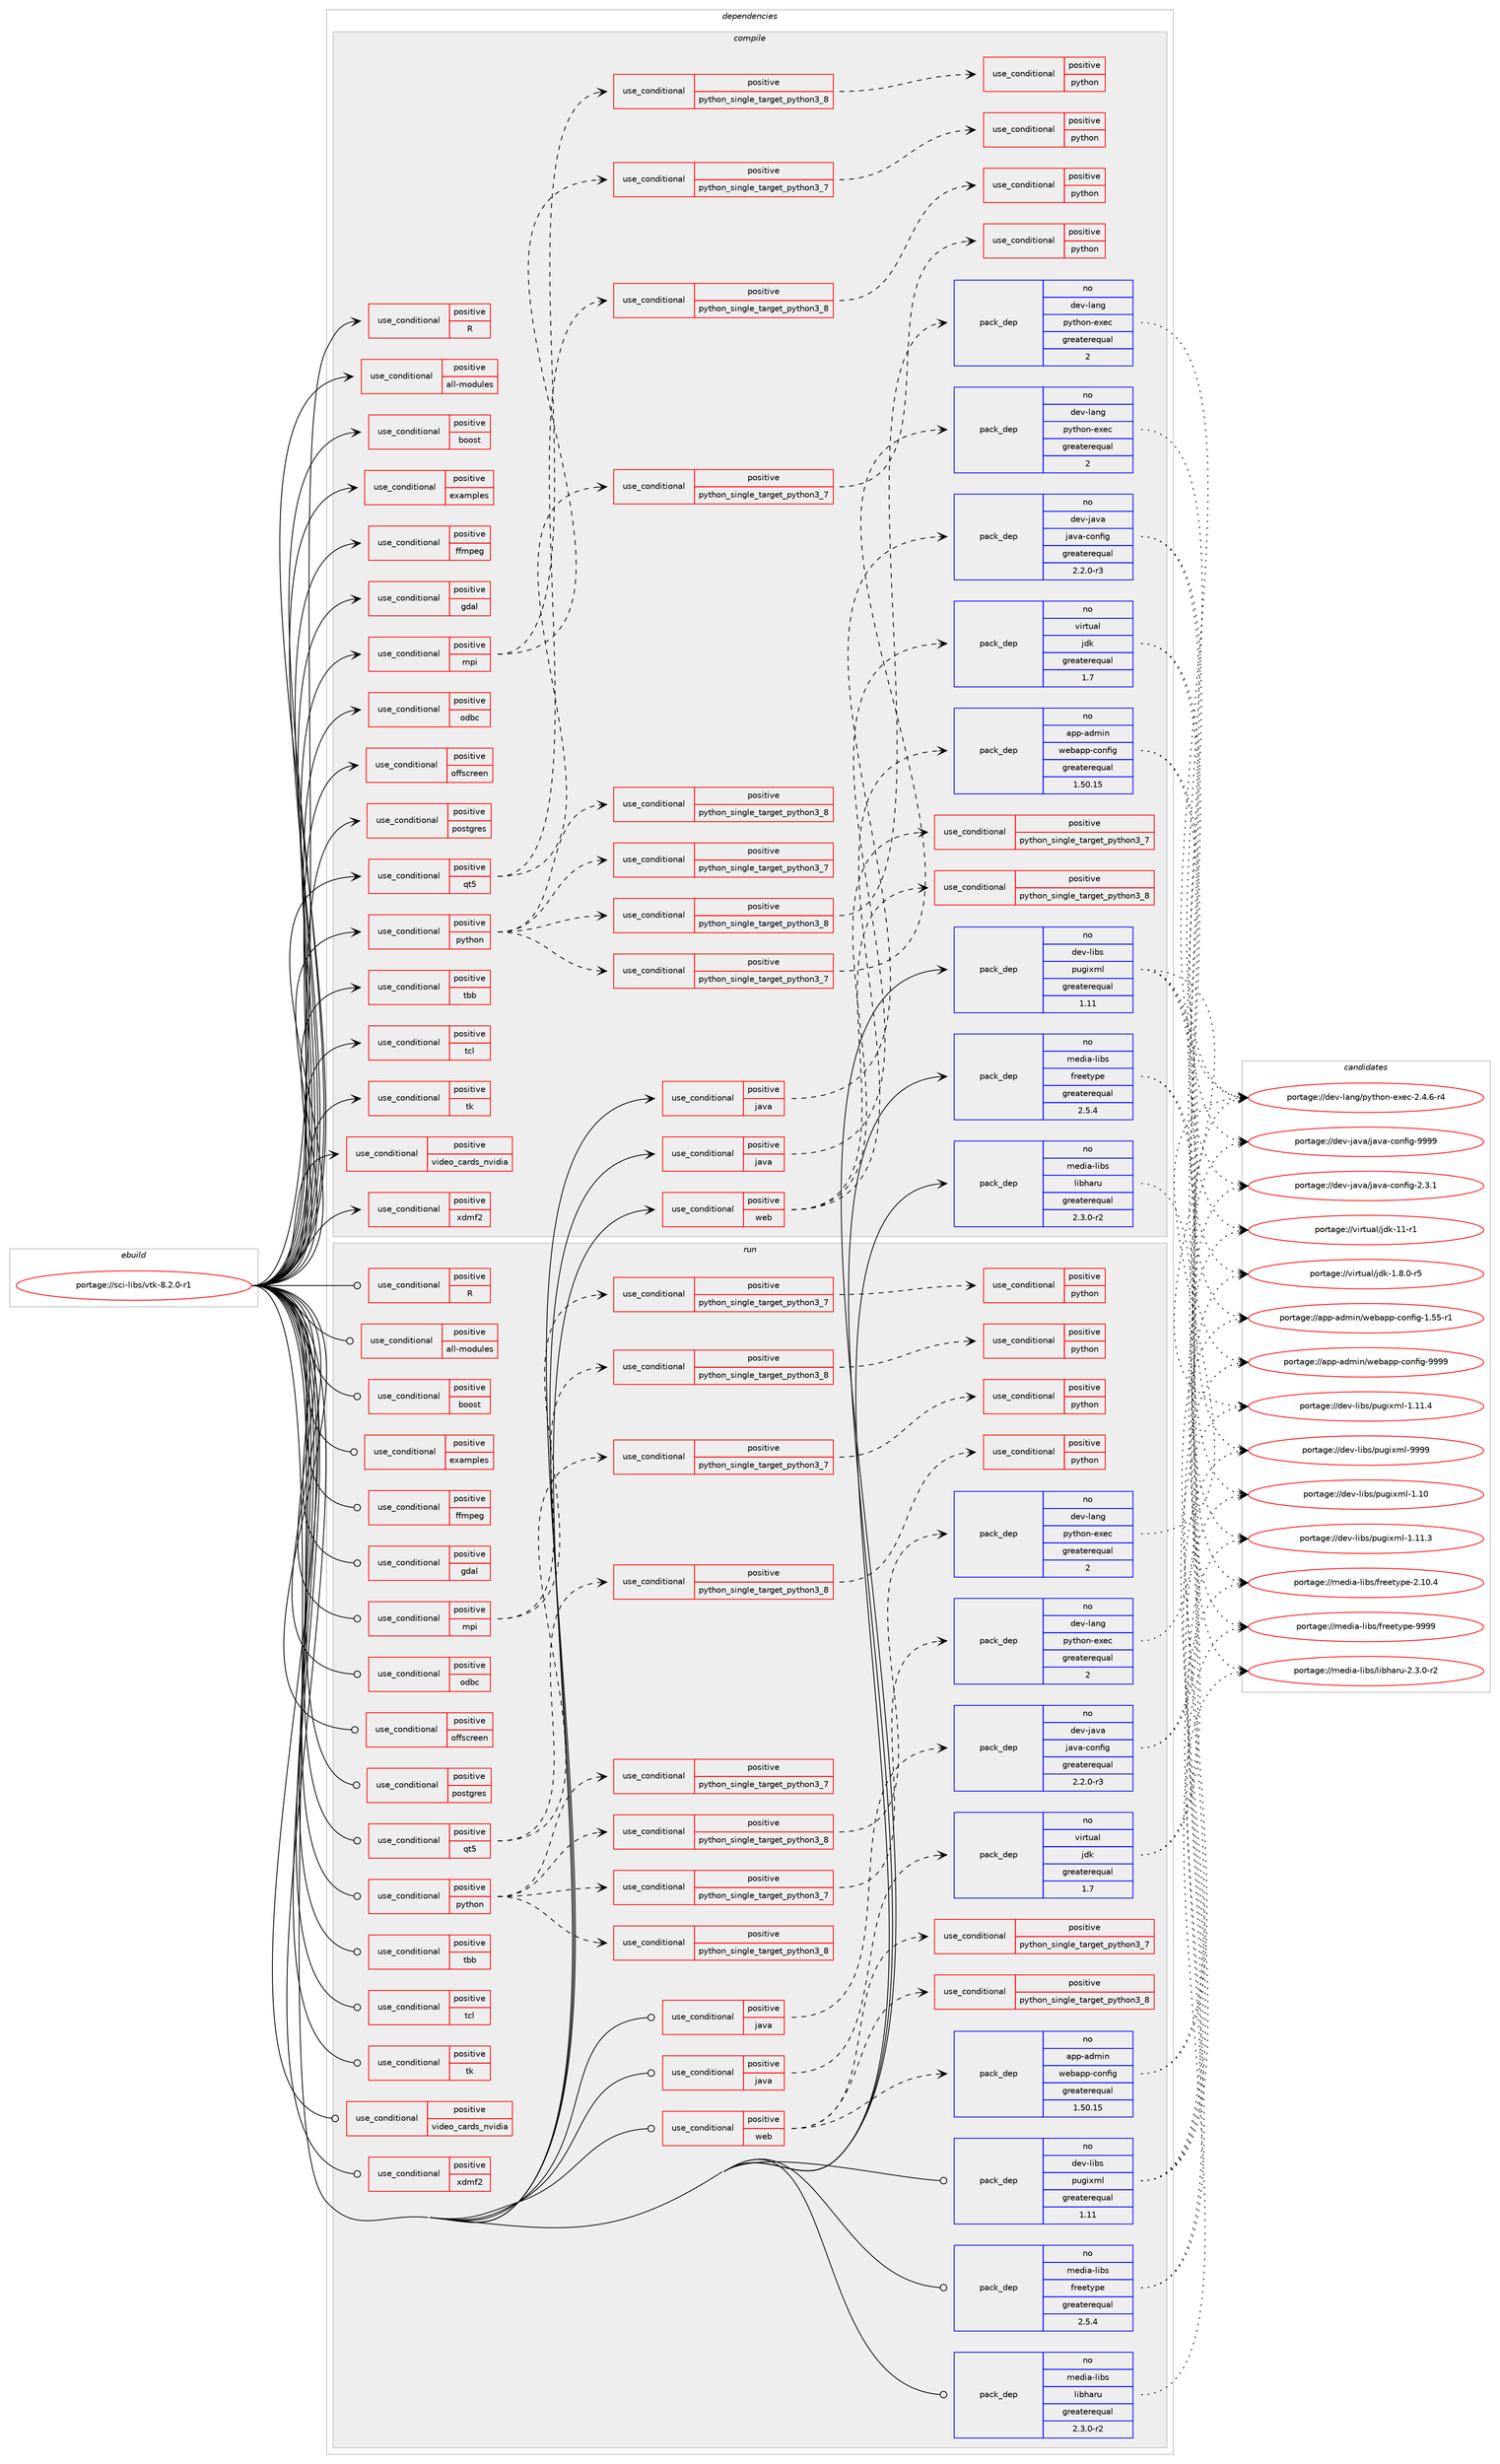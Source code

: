 digraph prolog {

# *************
# Graph options
# *************

newrank=true;
concentrate=true;
compound=true;
graph [rankdir=LR,fontname=Helvetica,fontsize=10,ranksep=1.5];#, ranksep=2.5, nodesep=0.2];
edge  [arrowhead=vee];
node  [fontname=Helvetica,fontsize=10];

# **********
# The ebuild
# **********

subgraph cluster_leftcol {
color=gray;
rank=same;
label=<<i>ebuild</i>>;
id [label="portage://sci-libs/vtk-8.2.0-r1", color=red, width=4, href="../sci-libs/vtk-8.2.0-r1.svg"];
}

# ****************
# The dependencies
# ****************

subgraph cluster_midcol {
color=gray;
label=<<i>dependencies</i>>;
subgraph cluster_compile {
fillcolor="#eeeeee";
style=filled;
label=<<i>compile</i>>;
subgraph cond329 {
dependency545 [label=<<TABLE BORDER="0" CELLBORDER="1" CELLSPACING="0" CELLPADDING="4"><TR><TD ROWSPAN="3" CELLPADDING="10">use_conditional</TD></TR><TR><TD>positive</TD></TR><TR><TD>R</TD></TR></TABLE>>, shape=none, color=red];
# *** BEGIN UNKNOWN DEPENDENCY TYPE (TODO) ***
# dependency545 -> package_dependency(portage://sci-libs/vtk-8.2.0-r1,install,no,dev-lang,R,none,[,,],[],[])
# *** END UNKNOWN DEPENDENCY TYPE (TODO) ***

}
id:e -> dependency545:w [weight=20,style="solid",arrowhead="vee"];
subgraph cond330 {
dependency546 [label=<<TABLE BORDER="0" CELLBORDER="1" CELLSPACING="0" CELLPADDING="4"><TR><TD ROWSPAN="3" CELLPADDING="10">use_conditional</TD></TR><TR><TD>positive</TD></TR><TR><TD>all-modules</TD></TR></TABLE>>, shape=none, color=red];
# *** BEGIN UNKNOWN DEPENDENCY TYPE (TODO) ***
# dependency546 -> package_dependency(portage://sci-libs/vtk-8.2.0-r1,install,no,dev-libs,pegtl,none,[,,],[],[])
# *** END UNKNOWN DEPENDENCY TYPE (TODO) ***

}
id:e -> dependency546:w [weight=20,style="solid",arrowhead="vee"];
subgraph cond331 {
dependency547 [label=<<TABLE BORDER="0" CELLBORDER="1" CELLSPACING="0" CELLPADDING="4"><TR><TD ROWSPAN="3" CELLPADDING="10">use_conditional</TD></TR><TR><TD>positive</TD></TR><TR><TD>boost</TD></TR></TABLE>>, shape=none, color=red];
# *** BEGIN UNKNOWN DEPENDENCY TYPE (TODO) ***
# dependency547 -> package_dependency(portage://sci-libs/vtk-8.2.0-r1,install,no,dev-libs,boost,none,[,,],any_same_slot,[use(optenable(mpi),none)])
# *** END UNKNOWN DEPENDENCY TYPE (TODO) ***

}
id:e -> dependency547:w [weight=20,style="solid",arrowhead="vee"];
subgraph cond332 {
dependency548 [label=<<TABLE BORDER="0" CELLBORDER="1" CELLSPACING="0" CELLPADDING="4"><TR><TD ROWSPAN="3" CELLPADDING="10">use_conditional</TD></TR><TR><TD>positive</TD></TR><TR><TD>examples</TD></TR></TABLE>>, shape=none, color=red];
# *** BEGIN UNKNOWN DEPENDENCY TYPE (TODO) ***
# dependency548 -> package_dependency(portage://sci-libs/vtk-8.2.0-r1,install,no,dev-qt,qtcore,none,[,,],[slot(5)],[])
# *** END UNKNOWN DEPENDENCY TYPE (TODO) ***

# *** BEGIN UNKNOWN DEPENDENCY TYPE (TODO) ***
# dependency548 -> package_dependency(portage://sci-libs/vtk-8.2.0-r1,install,no,dev-qt,qtgui,none,[,,],[slot(5)],[])
# *** END UNKNOWN DEPENDENCY TYPE (TODO) ***

}
id:e -> dependency548:w [weight=20,style="solid",arrowhead="vee"];
subgraph cond333 {
dependency549 [label=<<TABLE BORDER="0" CELLBORDER="1" CELLSPACING="0" CELLPADDING="4"><TR><TD ROWSPAN="3" CELLPADDING="10">use_conditional</TD></TR><TR><TD>positive</TD></TR><TR><TD>ffmpeg</TD></TR></TABLE>>, shape=none, color=red];
# *** BEGIN UNKNOWN DEPENDENCY TYPE (TODO) ***
# dependency549 -> package_dependency(portage://sci-libs/vtk-8.2.0-r1,install,no,media-video,ffmpeg,none,[,,],[],[])
# *** END UNKNOWN DEPENDENCY TYPE (TODO) ***

}
id:e -> dependency549:w [weight=20,style="solid",arrowhead="vee"];
subgraph cond334 {
dependency550 [label=<<TABLE BORDER="0" CELLBORDER="1" CELLSPACING="0" CELLPADDING="4"><TR><TD ROWSPAN="3" CELLPADDING="10">use_conditional</TD></TR><TR><TD>positive</TD></TR><TR><TD>gdal</TD></TR></TABLE>>, shape=none, color=red];
# *** BEGIN UNKNOWN DEPENDENCY TYPE (TODO) ***
# dependency550 -> package_dependency(portage://sci-libs/vtk-8.2.0-r1,install,no,sci-libs,gdal,none,[,,],[],[])
# *** END UNKNOWN DEPENDENCY TYPE (TODO) ***

}
id:e -> dependency550:w [weight=20,style="solid",arrowhead="vee"];
subgraph cond335 {
dependency551 [label=<<TABLE BORDER="0" CELLBORDER="1" CELLSPACING="0" CELLPADDING="4"><TR><TD ROWSPAN="3" CELLPADDING="10">use_conditional</TD></TR><TR><TD>positive</TD></TR><TR><TD>java</TD></TR></TABLE>>, shape=none, color=red];
subgraph pack209 {
dependency552 [label=<<TABLE BORDER="0" CELLBORDER="1" CELLSPACING="0" CELLPADDING="4" WIDTH="220"><TR><TD ROWSPAN="6" CELLPADDING="30">pack_dep</TD></TR><TR><TD WIDTH="110">no</TD></TR><TR><TD>dev-java</TD></TR><TR><TD>java-config</TD></TR><TR><TD>greaterequal</TD></TR><TR><TD>2.2.0-r3</TD></TR></TABLE>>, shape=none, color=blue];
}
dependency551:e -> dependency552:w [weight=20,style="dashed",arrowhead="vee"];
}
id:e -> dependency551:w [weight=20,style="solid",arrowhead="vee"];
subgraph cond336 {
dependency553 [label=<<TABLE BORDER="0" CELLBORDER="1" CELLSPACING="0" CELLPADDING="4"><TR><TD ROWSPAN="3" CELLPADDING="10">use_conditional</TD></TR><TR><TD>positive</TD></TR><TR><TD>java</TD></TR></TABLE>>, shape=none, color=red];
subgraph pack210 {
dependency554 [label=<<TABLE BORDER="0" CELLBORDER="1" CELLSPACING="0" CELLPADDING="4" WIDTH="220"><TR><TD ROWSPAN="6" CELLPADDING="30">pack_dep</TD></TR><TR><TD WIDTH="110">no</TD></TR><TR><TD>virtual</TD></TR><TR><TD>jdk</TD></TR><TR><TD>greaterequal</TD></TR><TR><TD>1.7</TD></TR></TABLE>>, shape=none, color=blue];
}
dependency553:e -> dependency554:w [weight=20,style="dashed",arrowhead="vee"];
}
id:e -> dependency553:w [weight=20,style="solid",arrowhead="vee"];
subgraph cond337 {
dependency555 [label=<<TABLE BORDER="0" CELLBORDER="1" CELLSPACING="0" CELLPADDING="4"><TR><TD ROWSPAN="3" CELLPADDING="10">use_conditional</TD></TR><TR><TD>positive</TD></TR><TR><TD>mpi</TD></TR></TABLE>>, shape=none, color=red];
# *** BEGIN UNKNOWN DEPENDENCY TYPE (TODO) ***
# dependency555 -> package_dependency(portage://sci-libs/vtk-8.2.0-r1,install,no,virtual,mpi,none,[,,],[],[use(enable(cxx),none),use(enable(romio),none)])
# *** END UNKNOWN DEPENDENCY TYPE (TODO) ***

subgraph cond338 {
dependency556 [label=<<TABLE BORDER="0" CELLBORDER="1" CELLSPACING="0" CELLPADDING="4"><TR><TD ROWSPAN="3" CELLPADDING="10">use_conditional</TD></TR><TR><TD>positive</TD></TR><TR><TD>python_single_target_python3_7</TD></TR></TABLE>>, shape=none, color=red];
subgraph cond339 {
dependency557 [label=<<TABLE BORDER="0" CELLBORDER="1" CELLSPACING="0" CELLPADDING="4"><TR><TD ROWSPAN="3" CELLPADDING="10">use_conditional</TD></TR><TR><TD>positive</TD></TR><TR><TD>python</TD></TR></TABLE>>, shape=none, color=red];
# *** BEGIN UNKNOWN DEPENDENCY TYPE (TODO) ***
# dependency557 -> package_dependency(portage://sci-libs/vtk-8.2.0-r1,install,no,dev-python,mpi4py,none,[,,],[],[use(enable(python_targets_python3_7),negative)])
# *** END UNKNOWN DEPENDENCY TYPE (TODO) ***

}
dependency556:e -> dependency557:w [weight=20,style="dashed",arrowhead="vee"];
}
dependency555:e -> dependency556:w [weight=20,style="dashed",arrowhead="vee"];
subgraph cond340 {
dependency558 [label=<<TABLE BORDER="0" CELLBORDER="1" CELLSPACING="0" CELLPADDING="4"><TR><TD ROWSPAN="3" CELLPADDING="10">use_conditional</TD></TR><TR><TD>positive</TD></TR><TR><TD>python_single_target_python3_8</TD></TR></TABLE>>, shape=none, color=red];
subgraph cond341 {
dependency559 [label=<<TABLE BORDER="0" CELLBORDER="1" CELLSPACING="0" CELLPADDING="4"><TR><TD ROWSPAN="3" CELLPADDING="10">use_conditional</TD></TR><TR><TD>positive</TD></TR><TR><TD>python</TD></TR></TABLE>>, shape=none, color=red];
# *** BEGIN UNKNOWN DEPENDENCY TYPE (TODO) ***
# dependency559 -> package_dependency(portage://sci-libs/vtk-8.2.0-r1,install,no,dev-python,mpi4py,none,[,,],[],[use(enable(python_targets_python3_8),negative)])
# *** END UNKNOWN DEPENDENCY TYPE (TODO) ***

}
dependency558:e -> dependency559:w [weight=20,style="dashed",arrowhead="vee"];
}
dependency555:e -> dependency558:w [weight=20,style="dashed",arrowhead="vee"];
}
id:e -> dependency555:w [weight=20,style="solid",arrowhead="vee"];
subgraph cond342 {
dependency560 [label=<<TABLE BORDER="0" CELLBORDER="1" CELLSPACING="0" CELLPADDING="4"><TR><TD ROWSPAN="3" CELLPADDING="10">use_conditional</TD></TR><TR><TD>positive</TD></TR><TR><TD>odbc</TD></TR></TABLE>>, shape=none, color=red];
# *** BEGIN UNKNOWN DEPENDENCY TYPE (TODO) ***
# dependency560 -> package_dependency(portage://sci-libs/vtk-8.2.0-r1,install,no,dev-db,unixODBC,none,[,,],[],[])
# *** END UNKNOWN DEPENDENCY TYPE (TODO) ***

}
id:e -> dependency560:w [weight=20,style="solid",arrowhead="vee"];
subgraph cond343 {
dependency561 [label=<<TABLE BORDER="0" CELLBORDER="1" CELLSPACING="0" CELLPADDING="4"><TR><TD ROWSPAN="3" CELLPADDING="10">use_conditional</TD></TR><TR><TD>positive</TD></TR><TR><TD>offscreen</TD></TR></TABLE>>, shape=none, color=red];
# *** BEGIN UNKNOWN DEPENDENCY TYPE (TODO) ***
# dependency561 -> package_dependency(portage://sci-libs/vtk-8.2.0-r1,install,no,media-libs,mesa,none,[,,],[],[use(enable(osmesa),none)])
# *** END UNKNOWN DEPENDENCY TYPE (TODO) ***

}
id:e -> dependency561:w [weight=20,style="solid",arrowhead="vee"];
subgraph cond344 {
dependency562 [label=<<TABLE BORDER="0" CELLBORDER="1" CELLSPACING="0" CELLPADDING="4"><TR><TD ROWSPAN="3" CELLPADDING="10">use_conditional</TD></TR><TR><TD>positive</TD></TR><TR><TD>postgres</TD></TR></TABLE>>, shape=none, color=red];
# *** BEGIN UNKNOWN DEPENDENCY TYPE (TODO) ***
# dependency562 -> package_dependency(portage://sci-libs/vtk-8.2.0-r1,install,no,dev-db,postgresql,none,[,,],any_same_slot,[])
# *** END UNKNOWN DEPENDENCY TYPE (TODO) ***

}
id:e -> dependency562:w [weight=20,style="solid",arrowhead="vee"];
subgraph cond345 {
dependency563 [label=<<TABLE BORDER="0" CELLBORDER="1" CELLSPACING="0" CELLPADDING="4"><TR><TD ROWSPAN="3" CELLPADDING="10">use_conditional</TD></TR><TR><TD>positive</TD></TR><TR><TD>python</TD></TR></TABLE>>, shape=none, color=red];
subgraph cond346 {
dependency564 [label=<<TABLE BORDER="0" CELLBORDER="1" CELLSPACING="0" CELLPADDING="4"><TR><TD ROWSPAN="3" CELLPADDING="10">use_conditional</TD></TR><TR><TD>positive</TD></TR><TR><TD>python_single_target_python3_7</TD></TR></TABLE>>, shape=none, color=red];
# *** BEGIN UNKNOWN DEPENDENCY TYPE (TODO) ***
# dependency564 -> package_dependency(portage://sci-libs/vtk-8.2.0-r1,install,no,dev-lang,python,none,[,,],[slot(3.7)],[])
# *** END UNKNOWN DEPENDENCY TYPE (TODO) ***

subgraph pack211 {
dependency565 [label=<<TABLE BORDER="0" CELLBORDER="1" CELLSPACING="0" CELLPADDING="4" WIDTH="220"><TR><TD ROWSPAN="6" CELLPADDING="30">pack_dep</TD></TR><TR><TD WIDTH="110">no</TD></TR><TR><TD>dev-lang</TD></TR><TR><TD>python-exec</TD></TR><TR><TD>greaterequal</TD></TR><TR><TD>2</TD></TR></TABLE>>, shape=none, color=blue];
}
dependency564:e -> dependency565:w [weight=20,style="dashed",arrowhead="vee"];
}
dependency563:e -> dependency564:w [weight=20,style="dashed",arrowhead="vee"];
subgraph cond347 {
dependency566 [label=<<TABLE BORDER="0" CELLBORDER="1" CELLSPACING="0" CELLPADDING="4"><TR><TD ROWSPAN="3" CELLPADDING="10">use_conditional</TD></TR><TR><TD>positive</TD></TR><TR><TD>python_single_target_python3_8</TD></TR></TABLE>>, shape=none, color=red];
# *** BEGIN UNKNOWN DEPENDENCY TYPE (TODO) ***
# dependency566 -> package_dependency(portage://sci-libs/vtk-8.2.0-r1,install,no,dev-lang,python,none,[,,],[slot(3.8)],[])
# *** END UNKNOWN DEPENDENCY TYPE (TODO) ***

subgraph pack212 {
dependency567 [label=<<TABLE BORDER="0" CELLBORDER="1" CELLSPACING="0" CELLPADDING="4" WIDTH="220"><TR><TD ROWSPAN="6" CELLPADDING="30">pack_dep</TD></TR><TR><TD WIDTH="110">no</TD></TR><TR><TD>dev-lang</TD></TR><TR><TD>python-exec</TD></TR><TR><TD>greaterequal</TD></TR><TR><TD>2</TD></TR></TABLE>>, shape=none, color=blue];
}
dependency566:e -> dependency567:w [weight=20,style="dashed",arrowhead="vee"];
}
dependency563:e -> dependency566:w [weight=20,style="dashed",arrowhead="vee"];
subgraph cond348 {
dependency568 [label=<<TABLE BORDER="0" CELLBORDER="1" CELLSPACING="0" CELLPADDING="4"><TR><TD ROWSPAN="3" CELLPADDING="10">use_conditional</TD></TR><TR><TD>positive</TD></TR><TR><TD>python_single_target_python3_7</TD></TR></TABLE>>, shape=none, color=red];
# *** BEGIN UNKNOWN DEPENDENCY TYPE (TODO) ***
# dependency568 -> package_dependency(portage://sci-libs/vtk-8.2.0-r1,install,no,dev-python,sip,none,[,,],[],[use(enable(python_targets_python3_7),negative)])
# *** END UNKNOWN DEPENDENCY TYPE (TODO) ***

}
dependency563:e -> dependency568:w [weight=20,style="dashed",arrowhead="vee"];
subgraph cond349 {
dependency569 [label=<<TABLE BORDER="0" CELLBORDER="1" CELLSPACING="0" CELLPADDING="4"><TR><TD ROWSPAN="3" CELLPADDING="10">use_conditional</TD></TR><TR><TD>positive</TD></TR><TR><TD>python_single_target_python3_8</TD></TR></TABLE>>, shape=none, color=red];
# *** BEGIN UNKNOWN DEPENDENCY TYPE (TODO) ***
# dependency569 -> package_dependency(portage://sci-libs/vtk-8.2.0-r1,install,no,dev-python,sip,none,[,,],[],[use(enable(python_targets_python3_8),negative)])
# *** END UNKNOWN DEPENDENCY TYPE (TODO) ***

}
dependency563:e -> dependency569:w [weight=20,style="dashed",arrowhead="vee"];
}
id:e -> dependency563:w [weight=20,style="solid",arrowhead="vee"];
subgraph cond350 {
dependency570 [label=<<TABLE BORDER="0" CELLBORDER="1" CELLSPACING="0" CELLPADDING="4"><TR><TD ROWSPAN="3" CELLPADDING="10">use_conditional</TD></TR><TR><TD>positive</TD></TR><TR><TD>qt5</TD></TR></TABLE>>, shape=none, color=red];
# *** BEGIN UNKNOWN DEPENDENCY TYPE (TODO) ***
# dependency570 -> package_dependency(portage://sci-libs/vtk-8.2.0-r1,install,no,dev-qt,designer,none,[,,],[slot(5)],[])
# *** END UNKNOWN DEPENDENCY TYPE (TODO) ***

# *** BEGIN UNKNOWN DEPENDENCY TYPE (TODO) ***
# dependency570 -> package_dependency(portage://sci-libs/vtk-8.2.0-r1,install,no,dev-qt,qtcore,none,[,,],[slot(5)],[])
# *** END UNKNOWN DEPENDENCY TYPE (TODO) ***

# *** BEGIN UNKNOWN DEPENDENCY TYPE (TODO) ***
# dependency570 -> package_dependency(portage://sci-libs/vtk-8.2.0-r1,install,no,dev-qt,qtgui,none,[,,],[slot(5)],[])
# *** END UNKNOWN DEPENDENCY TYPE (TODO) ***

# *** BEGIN UNKNOWN DEPENDENCY TYPE (TODO) ***
# dependency570 -> package_dependency(portage://sci-libs/vtk-8.2.0-r1,install,no,dev-qt,qtopengl,none,[,,],[slot(5)],[])
# *** END UNKNOWN DEPENDENCY TYPE (TODO) ***

# *** BEGIN UNKNOWN DEPENDENCY TYPE (TODO) ***
# dependency570 -> package_dependency(portage://sci-libs/vtk-8.2.0-r1,install,no,dev-qt,qtsql,none,[,,],[slot(5)],[])
# *** END UNKNOWN DEPENDENCY TYPE (TODO) ***

# *** BEGIN UNKNOWN DEPENDENCY TYPE (TODO) ***
# dependency570 -> package_dependency(portage://sci-libs/vtk-8.2.0-r1,install,no,dev-qt,qtx11extras,none,[,,],[slot(5)],[])
# *** END UNKNOWN DEPENDENCY TYPE (TODO) ***

subgraph cond351 {
dependency571 [label=<<TABLE BORDER="0" CELLBORDER="1" CELLSPACING="0" CELLPADDING="4"><TR><TD ROWSPAN="3" CELLPADDING="10">use_conditional</TD></TR><TR><TD>positive</TD></TR><TR><TD>python_single_target_python3_7</TD></TR></TABLE>>, shape=none, color=red];
subgraph cond352 {
dependency572 [label=<<TABLE BORDER="0" CELLBORDER="1" CELLSPACING="0" CELLPADDING="4"><TR><TD ROWSPAN="3" CELLPADDING="10">use_conditional</TD></TR><TR><TD>positive</TD></TR><TR><TD>python</TD></TR></TABLE>>, shape=none, color=red];
# *** BEGIN UNKNOWN DEPENDENCY TYPE (TODO) ***
# dependency572 -> package_dependency(portage://sci-libs/vtk-8.2.0-r1,install,no,dev-python,PyQt5,none,[,,],[],[use(enable(python_targets_python3_7),negative)])
# *** END UNKNOWN DEPENDENCY TYPE (TODO) ***

}
dependency571:e -> dependency572:w [weight=20,style="dashed",arrowhead="vee"];
}
dependency570:e -> dependency571:w [weight=20,style="dashed",arrowhead="vee"];
subgraph cond353 {
dependency573 [label=<<TABLE BORDER="0" CELLBORDER="1" CELLSPACING="0" CELLPADDING="4"><TR><TD ROWSPAN="3" CELLPADDING="10">use_conditional</TD></TR><TR><TD>positive</TD></TR><TR><TD>python_single_target_python3_8</TD></TR></TABLE>>, shape=none, color=red];
subgraph cond354 {
dependency574 [label=<<TABLE BORDER="0" CELLBORDER="1" CELLSPACING="0" CELLPADDING="4"><TR><TD ROWSPAN="3" CELLPADDING="10">use_conditional</TD></TR><TR><TD>positive</TD></TR><TR><TD>python</TD></TR></TABLE>>, shape=none, color=red];
# *** BEGIN UNKNOWN DEPENDENCY TYPE (TODO) ***
# dependency574 -> package_dependency(portage://sci-libs/vtk-8.2.0-r1,install,no,dev-python,PyQt5,none,[,,],[],[use(enable(python_targets_python3_8),negative)])
# *** END UNKNOWN DEPENDENCY TYPE (TODO) ***

}
dependency573:e -> dependency574:w [weight=20,style="dashed",arrowhead="vee"];
}
dependency570:e -> dependency573:w [weight=20,style="dashed",arrowhead="vee"];
}
id:e -> dependency570:w [weight=20,style="solid",arrowhead="vee"];
subgraph cond355 {
dependency575 [label=<<TABLE BORDER="0" CELLBORDER="1" CELLSPACING="0" CELLPADDING="4"><TR><TD ROWSPAN="3" CELLPADDING="10">use_conditional</TD></TR><TR><TD>positive</TD></TR><TR><TD>tbb</TD></TR></TABLE>>, shape=none, color=red];
# *** BEGIN UNKNOWN DEPENDENCY TYPE (TODO) ***
# dependency575 -> package_dependency(portage://sci-libs/vtk-8.2.0-r1,install,no,dev-cpp,tbb,none,[,,],[],[])
# *** END UNKNOWN DEPENDENCY TYPE (TODO) ***

}
id:e -> dependency575:w [weight=20,style="solid",arrowhead="vee"];
subgraph cond356 {
dependency576 [label=<<TABLE BORDER="0" CELLBORDER="1" CELLSPACING="0" CELLPADDING="4"><TR><TD ROWSPAN="3" CELLPADDING="10">use_conditional</TD></TR><TR><TD>positive</TD></TR><TR><TD>tcl</TD></TR></TABLE>>, shape=none, color=red];
# *** BEGIN UNKNOWN DEPENDENCY TYPE (TODO) ***
# dependency576 -> package_dependency(portage://sci-libs/vtk-8.2.0-r1,install,no,dev-lang,tcl,none,[,,],[slot(0),equal],[])
# *** END UNKNOWN DEPENDENCY TYPE (TODO) ***

}
id:e -> dependency576:w [weight=20,style="solid",arrowhead="vee"];
subgraph cond357 {
dependency577 [label=<<TABLE BORDER="0" CELLBORDER="1" CELLSPACING="0" CELLPADDING="4"><TR><TD ROWSPAN="3" CELLPADDING="10">use_conditional</TD></TR><TR><TD>positive</TD></TR><TR><TD>tk</TD></TR></TABLE>>, shape=none, color=red];
# *** BEGIN UNKNOWN DEPENDENCY TYPE (TODO) ***
# dependency577 -> package_dependency(portage://sci-libs/vtk-8.2.0-r1,install,no,dev-lang,tk,none,[,,],[slot(0),equal],[])
# *** END UNKNOWN DEPENDENCY TYPE (TODO) ***

}
id:e -> dependency577:w [weight=20,style="solid",arrowhead="vee"];
subgraph cond358 {
dependency578 [label=<<TABLE BORDER="0" CELLBORDER="1" CELLSPACING="0" CELLPADDING="4"><TR><TD ROWSPAN="3" CELLPADDING="10">use_conditional</TD></TR><TR><TD>positive</TD></TR><TR><TD>video_cards_nvidia</TD></TR></TABLE>>, shape=none, color=red];
# *** BEGIN UNKNOWN DEPENDENCY TYPE (TODO) ***
# dependency578 -> package_dependency(portage://sci-libs/vtk-8.2.0-r1,install,no,x11-drivers,nvidia-drivers,none,[,,],[],[use(enable(tools),none),use(enable(static-libs),none)])
# *** END UNKNOWN DEPENDENCY TYPE (TODO) ***

}
id:e -> dependency578:w [weight=20,style="solid",arrowhead="vee"];
subgraph cond359 {
dependency579 [label=<<TABLE BORDER="0" CELLBORDER="1" CELLSPACING="0" CELLPADDING="4"><TR><TD ROWSPAN="3" CELLPADDING="10">use_conditional</TD></TR><TR><TD>positive</TD></TR><TR><TD>web</TD></TR></TABLE>>, shape=none, color=red];
subgraph pack213 {
dependency580 [label=<<TABLE BORDER="0" CELLBORDER="1" CELLSPACING="0" CELLPADDING="4" WIDTH="220"><TR><TD ROWSPAN="6" CELLPADDING="30">pack_dep</TD></TR><TR><TD WIDTH="110">no</TD></TR><TR><TD>app-admin</TD></TR><TR><TD>webapp-config</TD></TR><TR><TD>greaterequal</TD></TR><TR><TD>1.50.15</TD></TR></TABLE>>, shape=none, color=blue];
}
dependency579:e -> dependency580:w [weight=20,style="dashed",arrowhead="vee"];
subgraph cond360 {
dependency581 [label=<<TABLE BORDER="0" CELLBORDER="1" CELLSPACING="0" CELLPADDING="4"><TR><TD ROWSPAN="3" CELLPADDING="10">use_conditional</TD></TR><TR><TD>positive</TD></TR><TR><TD>python_single_target_python3_7</TD></TR></TABLE>>, shape=none, color=red];
# *** BEGIN UNKNOWN DEPENDENCY TYPE (TODO) ***
# dependency581 -> package_dependency(portage://sci-libs/vtk-8.2.0-r1,install,no,dev-python,autobahn,none,[,,],[],[use(enable(python_targets_python3_7),negative)])
# *** END UNKNOWN DEPENDENCY TYPE (TODO) ***

# *** BEGIN UNKNOWN DEPENDENCY TYPE (TODO) ***
# dependency581 -> package_dependency(portage://sci-libs/vtk-8.2.0-r1,install,no,dev-python,constantly,none,[,,],[],[use(enable(python_targets_python3_7),negative)])
# *** END UNKNOWN DEPENDENCY TYPE (TODO) ***

# *** BEGIN UNKNOWN DEPENDENCY TYPE (TODO) ***
# dependency581 -> package_dependency(portage://sci-libs/vtk-8.2.0-r1,install,no,dev-python,hyperlink,none,[,,],[],[use(enable(python_targets_python3_7),negative)])
# *** END UNKNOWN DEPENDENCY TYPE (TODO) ***

# *** BEGIN UNKNOWN DEPENDENCY TYPE (TODO) ***
# dependency581 -> package_dependency(portage://sci-libs/vtk-8.2.0-r1,install,no,dev-python,incremental,none,[,,],[],[use(enable(python_targets_python3_7),negative)])
# *** END UNKNOWN DEPENDENCY TYPE (TODO) ***

# *** BEGIN UNKNOWN DEPENDENCY TYPE (TODO) ***
# dependency581 -> package_dependency(portage://sci-libs/vtk-8.2.0-r1,install,no,dev-python,six,none,[,,],[],[use(enable(python_targets_python3_7),negative)])
# *** END UNKNOWN DEPENDENCY TYPE (TODO) ***

# *** BEGIN UNKNOWN DEPENDENCY TYPE (TODO) ***
# dependency581 -> package_dependency(portage://sci-libs/vtk-8.2.0-r1,install,no,dev-python,twisted,none,[,,],[],[use(enable(python_targets_python3_7),negative)])
# *** END UNKNOWN DEPENDENCY TYPE (TODO) ***

# *** BEGIN UNKNOWN DEPENDENCY TYPE (TODO) ***
# dependency581 -> package_dependency(portage://sci-libs/vtk-8.2.0-r1,install,no,dev-python,txaio,none,[,,],[],[use(enable(python_targets_python3_7),negative)])
# *** END UNKNOWN DEPENDENCY TYPE (TODO) ***

# *** BEGIN UNKNOWN DEPENDENCY TYPE (TODO) ***
# dependency581 -> package_dependency(portage://sci-libs/vtk-8.2.0-r1,install,no,dev-python,zope-interface,none,[,,],[],[use(enable(python_targets_python3_7),negative)])
# *** END UNKNOWN DEPENDENCY TYPE (TODO) ***

}
dependency579:e -> dependency581:w [weight=20,style="dashed",arrowhead="vee"];
subgraph cond361 {
dependency582 [label=<<TABLE BORDER="0" CELLBORDER="1" CELLSPACING="0" CELLPADDING="4"><TR><TD ROWSPAN="3" CELLPADDING="10">use_conditional</TD></TR><TR><TD>positive</TD></TR><TR><TD>python_single_target_python3_8</TD></TR></TABLE>>, shape=none, color=red];
# *** BEGIN UNKNOWN DEPENDENCY TYPE (TODO) ***
# dependency582 -> package_dependency(portage://sci-libs/vtk-8.2.0-r1,install,no,dev-python,autobahn,none,[,,],[],[use(enable(python_targets_python3_8),negative)])
# *** END UNKNOWN DEPENDENCY TYPE (TODO) ***

# *** BEGIN UNKNOWN DEPENDENCY TYPE (TODO) ***
# dependency582 -> package_dependency(portage://sci-libs/vtk-8.2.0-r1,install,no,dev-python,constantly,none,[,,],[],[use(enable(python_targets_python3_8),negative)])
# *** END UNKNOWN DEPENDENCY TYPE (TODO) ***

# *** BEGIN UNKNOWN DEPENDENCY TYPE (TODO) ***
# dependency582 -> package_dependency(portage://sci-libs/vtk-8.2.0-r1,install,no,dev-python,hyperlink,none,[,,],[],[use(enable(python_targets_python3_8),negative)])
# *** END UNKNOWN DEPENDENCY TYPE (TODO) ***

# *** BEGIN UNKNOWN DEPENDENCY TYPE (TODO) ***
# dependency582 -> package_dependency(portage://sci-libs/vtk-8.2.0-r1,install,no,dev-python,incremental,none,[,,],[],[use(enable(python_targets_python3_8),negative)])
# *** END UNKNOWN DEPENDENCY TYPE (TODO) ***

# *** BEGIN UNKNOWN DEPENDENCY TYPE (TODO) ***
# dependency582 -> package_dependency(portage://sci-libs/vtk-8.2.0-r1,install,no,dev-python,six,none,[,,],[],[use(enable(python_targets_python3_8),negative)])
# *** END UNKNOWN DEPENDENCY TYPE (TODO) ***

# *** BEGIN UNKNOWN DEPENDENCY TYPE (TODO) ***
# dependency582 -> package_dependency(portage://sci-libs/vtk-8.2.0-r1,install,no,dev-python,twisted,none,[,,],[],[use(enable(python_targets_python3_8),negative)])
# *** END UNKNOWN DEPENDENCY TYPE (TODO) ***

# *** BEGIN UNKNOWN DEPENDENCY TYPE (TODO) ***
# dependency582 -> package_dependency(portage://sci-libs/vtk-8.2.0-r1,install,no,dev-python,txaio,none,[,,],[],[use(enable(python_targets_python3_8),negative)])
# *** END UNKNOWN DEPENDENCY TYPE (TODO) ***

# *** BEGIN UNKNOWN DEPENDENCY TYPE (TODO) ***
# dependency582 -> package_dependency(portage://sci-libs/vtk-8.2.0-r1,install,no,dev-python,zope-interface,none,[,,],[],[use(enable(python_targets_python3_8),negative)])
# *** END UNKNOWN DEPENDENCY TYPE (TODO) ***

}
dependency579:e -> dependency582:w [weight=20,style="dashed",arrowhead="vee"];
}
id:e -> dependency579:w [weight=20,style="solid",arrowhead="vee"];
subgraph cond362 {
dependency583 [label=<<TABLE BORDER="0" CELLBORDER="1" CELLSPACING="0" CELLPADDING="4"><TR><TD ROWSPAN="3" CELLPADDING="10">use_conditional</TD></TR><TR><TD>positive</TD></TR><TR><TD>xdmf2</TD></TR></TABLE>>, shape=none, color=red];
# *** BEGIN UNKNOWN DEPENDENCY TYPE (TODO) ***
# dependency583 -> package_dependency(portage://sci-libs/vtk-8.2.0-r1,install,no,sci-libs,xdmf2,none,[,,],[],[])
# *** END UNKNOWN DEPENDENCY TYPE (TODO) ***

}
id:e -> dependency583:w [weight=20,style="solid",arrowhead="vee"];
# *** BEGIN UNKNOWN DEPENDENCY TYPE (TODO) ***
# id -> package_dependency(portage://sci-libs/vtk-8.2.0-r1,install,no,app-arch,lz4,none,[,,],[],[])
# *** END UNKNOWN DEPENDENCY TYPE (TODO) ***

# *** BEGIN UNKNOWN DEPENDENCY TYPE (TODO) ***
# id -> package_dependency(portage://sci-libs/vtk-8.2.0-r1,install,no,dev-cpp,eigen,none,[,,],[],[])
# *** END UNKNOWN DEPENDENCY TYPE (TODO) ***

# *** BEGIN UNKNOWN DEPENDENCY TYPE (TODO) ***
# id -> package_dependency(portage://sci-libs/vtk-8.2.0-r1,install,no,dev-db,sqlite,none,[,,],[],[])
# *** END UNKNOWN DEPENDENCY TYPE (TODO) ***

# *** BEGIN UNKNOWN DEPENDENCY TYPE (TODO) ***
# id -> package_dependency(portage://sci-libs/vtk-8.2.0-r1,install,no,dev-libs,double-conversion,none,[,,],[slot(0),equal],[])
# *** END UNKNOWN DEPENDENCY TYPE (TODO) ***

# *** BEGIN UNKNOWN DEPENDENCY TYPE (TODO) ***
# id -> package_dependency(portage://sci-libs/vtk-8.2.0-r1,install,no,dev-libs,expat,none,[,,],[],[])
# *** END UNKNOWN DEPENDENCY TYPE (TODO) ***

# *** BEGIN UNKNOWN DEPENDENCY TYPE (TODO) ***
# id -> package_dependency(portage://sci-libs/vtk-8.2.0-r1,install,no,dev-libs,jsoncpp,none,[,,],any_same_slot,[])
# *** END UNKNOWN DEPENDENCY TYPE (TODO) ***

# *** BEGIN UNKNOWN DEPENDENCY TYPE (TODO) ***
# id -> package_dependency(portage://sci-libs/vtk-8.2.0-r1,install,no,dev-libs,libxml2,none,[,,],[slot(2)],[])
# *** END UNKNOWN DEPENDENCY TYPE (TODO) ***

subgraph pack214 {
dependency584 [label=<<TABLE BORDER="0" CELLBORDER="1" CELLSPACING="0" CELLPADDING="4" WIDTH="220"><TR><TD ROWSPAN="6" CELLPADDING="30">pack_dep</TD></TR><TR><TD WIDTH="110">no</TD></TR><TR><TD>dev-libs</TD></TR><TR><TD>pugixml</TD></TR><TR><TD>greaterequal</TD></TR><TR><TD>1.11</TD></TR></TABLE>>, shape=none, color=blue];
}
id:e -> dependency584:w [weight=20,style="solid",arrowhead="vee"];
subgraph pack215 {
dependency585 [label=<<TABLE BORDER="0" CELLBORDER="1" CELLSPACING="0" CELLPADDING="4" WIDTH="220"><TR><TD ROWSPAN="6" CELLPADDING="30">pack_dep</TD></TR><TR><TD WIDTH="110">no</TD></TR><TR><TD>media-libs</TD></TR><TR><TD>freetype</TD></TR><TR><TD>greaterequal</TD></TR><TR><TD>2.5.4</TD></TR></TABLE>>, shape=none, color=blue];
}
id:e -> dependency585:w [weight=20,style="solid",arrowhead="vee"];
# *** BEGIN UNKNOWN DEPENDENCY TYPE (TODO) ***
# id -> package_dependency(portage://sci-libs/vtk-8.2.0-r1,install,no,media-libs,glew,none,[,,],[slot(0),equal],[])
# *** END UNKNOWN DEPENDENCY TYPE (TODO) ***

subgraph pack216 {
dependency586 [label=<<TABLE BORDER="0" CELLBORDER="1" CELLSPACING="0" CELLPADDING="4" WIDTH="220"><TR><TD ROWSPAN="6" CELLPADDING="30">pack_dep</TD></TR><TR><TD WIDTH="110">no</TD></TR><TR><TD>media-libs</TD></TR><TR><TD>libharu</TD></TR><TR><TD>greaterequal</TD></TR><TR><TD>2.3.0-r2</TD></TR></TABLE>>, shape=none, color=blue];
}
id:e -> dependency586:w [weight=20,style="solid",arrowhead="vee"];
# *** BEGIN UNKNOWN DEPENDENCY TYPE (TODO) ***
# id -> package_dependency(portage://sci-libs/vtk-8.2.0-r1,install,no,media-libs,libpng,none,[,,],[slot(0),equal],[])
# *** END UNKNOWN DEPENDENCY TYPE (TODO) ***

# *** BEGIN UNKNOWN DEPENDENCY TYPE (TODO) ***
# id -> package_dependency(portage://sci-libs/vtk-8.2.0-r1,install,no,media-libs,libtheora,none,[,,],[],[])
# *** END UNKNOWN DEPENDENCY TYPE (TODO) ***

# *** BEGIN UNKNOWN DEPENDENCY TYPE (TODO) ***
# id -> package_dependency(portage://sci-libs/vtk-8.2.0-r1,install,no,media-libs,mesa,none,[,,],[],[])
# *** END UNKNOWN DEPENDENCY TYPE (TODO) ***

# *** BEGIN UNKNOWN DEPENDENCY TYPE (TODO) ***
# id -> package_dependency(portage://sci-libs/vtk-8.2.0-r1,install,no,media-libs,tiff,none,[,,],[slot(0)],[])
# *** END UNKNOWN DEPENDENCY TYPE (TODO) ***

# *** BEGIN UNKNOWN DEPENDENCY TYPE (TODO) ***
# id -> package_dependency(portage://sci-libs/vtk-8.2.0-r1,install,no,sci-libs,exodusii,none,[,,],[],[])
# *** END UNKNOWN DEPENDENCY TYPE (TODO) ***

# *** BEGIN UNKNOWN DEPENDENCY TYPE (TODO) ***
# id -> package_dependency(portage://sci-libs/vtk-8.2.0-r1,install,no,sci-libs,hdf5,none,[,,],any_same_slot,[])
# *** END UNKNOWN DEPENDENCY TYPE (TODO) ***

# *** BEGIN UNKNOWN DEPENDENCY TYPE (TODO) ***
# id -> package_dependency(portage://sci-libs/vtk-8.2.0-r1,install,no,sci-libs,netcdf,none,[,,],[slot(0),equal],[])
# *** END UNKNOWN DEPENDENCY TYPE (TODO) ***

# *** BEGIN UNKNOWN DEPENDENCY TYPE (TODO) ***
# id -> package_dependency(portage://sci-libs/vtk-8.2.0-r1,install,no,sci-libs,netcdf-cxx,none,[,,],[slot(3)],[])
# *** END UNKNOWN DEPENDENCY TYPE (TODO) ***

# *** BEGIN UNKNOWN DEPENDENCY TYPE (TODO) ***
# id -> package_dependency(portage://sci-libs/vtk-8.2.0-r1,install,no,sys-libs,zlib,none,[,,],[],[])
# *** END UNKNOWN DEPENDENCY TYPE (TODO) ***

# *** BEGIN UNKNOWN DEPENDENCY TYPE (TODO) ***
# id -> package_dependency(portage://sci-libs/vtk-8.2.0-r1,install,no,virtual,jpeg,none,[,,],[slot(0)],[])
# *** END UNKNOWN DEPENDENCY TYPE (TODO) ***

# *** BEGIN UNKNOWN DEPENDENCY TYPE (TODO) ***
# id -> package_dependency(portage://sci-libs/vtk-8.2.0-r1,install,no,virtual,opengl,none,[,,],[],[])
# *** END UNKNOWN DEPENDENCY TYPE (TODO) ***

# *** BEGIN UNKNOWN DEPENDENCY TYPE (TODO) ***
# id -> package_dependency(portage://sci-libs/vtk-8.2.0-r1,install,no,x11-libs,libX11,none,[,,],[],[])
# *** END UNKNOWN DEPENDENCY TYPE (TODO) ***

# *** BEGIN UNKNOWN DEPENDENCY TYPE (TODO) ***
# id -> package_dependency(portage://sci-libs/vtk-8.2.0-r1,install,no,x11-libs,libXmu,none,[,,],[],[])
# *** END UNKNOWN DEPENDENCY TYPE (TODO) ***

# *** BEGIN UNKNOWN DEPENDENCY TYPE (TODO) ***
# id -> package_dependency(portage://sci-libs/vtk-8.2.0-r1,install,no,x11-libs,libXt,none,[,,],[],[])
# *** END UNKNOWN DEPENDENCY TYPE (TODO) ***

}
subgraph cluster_compileandrun {
fillcolor="#eeeeee";
style=filled;
label=<<i>compile and run</i>>;
}
subgraph cluster_run {
fillcolor="#eeeeee";
style=filled;
label=<<i>run</i>>;
subgraph cond363 {
dependency587 [label=<<TABLE BORDER="0" CELLBORDER="1" CELLSPACING="0" CELLPADDING="4"><TR><TD ROWSPAN="3" CELLPADDING="10">use_conditional</TD></TR><TR><TD>positive</TD></TR><TR><TD>R</TD></TR></TABLE>>, shape=none, color=red];
# *** BEGIN UNKNOWN DEPENDENCY TYPE (TODO) ***
# dependency587 -> package_dependency(portage://sci-libs/vtk-8.2.0-r1,run,no,dev-lang,R,none,[,,],[],[])
# *** END UNKNOWN DEPENDENCY TYPE (TODO) ***

}
id:e -> dependency587:w [weight=20,style="solid",arrowhead="odot"];
subgraph cond364 {
dependency588 [label=<<TABLE BORDER="0" CELLBORDER="1" CELLSPACING="0" CELLPADDING="4"><TR><TD ROWSPAN="3" CELLPADDING="10">use_conditional</TD></TR><TR><TD>positive</TD></TR><TR><TD>all-modules</TD></TR></TABLE>>, shape=none, color=red];
# *** BEGIN UNKNOWN DEPENDENCY TYPE (TODO) ***
# dependency588 -> package_dependency(portage://sci-libs/vtk-8.2.0-r1,run,no,dev-libs,pegtl,none,[,,],[],[])
# *** END UNKNOWN DEPENDENCY TYPE (TODO) ***

}
id:e -> dependency588:w [weight=20,style="solid",arrowhead="odot"];
subgraph cond365 {
dependency589 [label=<<TABLE BORDER="0" CELLBORDER="1" CELLSPACING="0" CELLPADDING="4"><TR><TD ROWSPAN="3" CELLPADDING="10">use_conditional</TD></TR><TR><TD>positive</TD></TR><TR><TD>boost</TD></TR></TABLE>>, shape=none, color=red];
# *** BEGIN UNKNOWN DEPENDENCY TYPE (TODO) ***
# dependency589 -> package_dependency(portage://sci-libs/vtk-8.2.0-r1,run,no,dev-libs,boost,none,[,,],any_same_slot,[use(optenable(mpi),none)])
# *** END UNKNOWN DEPENDENCY TYPE (TODO) ***

}
id:e -> dependency589:w [weight=20,style="solid",arrowhead="odot"];
subgraph cond366 {
dependency590 [label=<<TABLE BORDER="0" CELLBORDER="1" CELLSPACING="0" CELLPADDING="4"><TR><TD ROWSPAN="3" CELLPADDING="10">use_conditional</TD></TR><TR><TD>positive</TD></TR><TR><TD>examples</TD></TR></TABLE>>, shape=none, color=red];
# *** BEGIN UNKNOWN DEPENDENCY TYPE (TODO) ***
# dependency590 -> package_dependency(portage://sci-libs/vtk-8.2.0-r1,run,no,dev-qt,qtcore,none,[,,],[slot(5)],[])
# *** END UNKNOWN DEPENDENCY TYPE (TODO) ***

# *** BEGIN UNKNOWN DEPENDENCY TYPE (TODO) ***
# dependency590 -> package_dependency(portage://sci-libs/vtk-8.2.0-r1,run,no,dev-qt,qtgui,none,[,,],[slot(5)],[])
# *** END UNKNOWN DEPENDENCY TYPE (TODO) ***

}
id:e -> dependency590:w [weight=20,style="solid",arrowhead="odot"];
subgraph cond367 {
dependency591 [label=<<TABLE BORDER="0" CELLBORDER="1" CELLSPACING="0" CELLPADDING="4"><TR><TD ROWSPAN="3" CELLPADDING="10">use_conditional</TD></TR><TR><TD>positive</TD></TR><TR><TD>ffmpeg</TD></TR></TABLE>>, shape=none, color=red];
# *** BEGIN UNKNOWN DEPENDENCY TYPE (TODO) ***
# dependency591 -> package_dependency(portage://sci-libs/vtk-8.2.0-r1,run,no,media-video,ffmpeg,none,[,,],[],[])
# *** END UNKNOWN DEPENDENCY TYPE (TODO) ***

}
id:e -> dependency591:w [weight=20,style="solid",arrowhead="odot"];
subgraph cond368 {
dependency592 [label=<<TABLE BORDER="0" CELLBORDER="1" CELLSPACING="0" CELLPADDING="4"><TR><TD ROWSPAN="3" CELLPADDING="10">use_conditional</TD></TR><TR><TD>positive</TD></TR><TR><TD>gdal</TD></TR></TABLE>>, shape=none, color=red];
# *** BEGIN UNKNOWN DEPENDENCY TYPE (TODO) ***
# dependency592 -> package_dependency(portage://sci-libs/vtk-8.2.0-r1,run,no,sci-libs,gdal,none,[,,],[],[])
# *** END UNKNOWN DEPENDENCY TYPE (TODO) ***

}
id:e -> dependency592:w [weight=20,style="solid",arrowhead="odot"];
subgraph cond369 {
dependency593 [label=<<TABLE BORDER="0" CELLBORDER="1" CELLSPACING="0" CELLPADDING="4"><TR><TD ROWSPAN="3" CELLPADDING="10">use_conditional</TD></TR><TR><TD>positive</TD></TR><TR><TD>java</TD></TR></TABLE>>, shape=none, color=red];
subgraph pack217 {
dependency594 [label=<<TABLE BORDER="0" CELLBORDER="1" CELLSPACING="0" CELLPADDING="4" WIDTH="220"><TR><TD ROWSPAN="6" CELLPADDING="30">pack_dep</TD></TR><TR><TD WIDTH="110">no</TD></TR><TR><TD>dev-java</TD></TR><TR><TD>java-config</TD></TR><TR><TD>greaterequal</TD></TR><TR><TD>2.2.0-r3</TD></TR></TABLE>>, shape=none, color=blue];
}
dependency593:e -> dependency594:w [weight=20,style="dashed",arrowhead="vee"];
}
id:e -> dependency593:w [weight=20,style="solid",arrowhead="odot"];
subgraph cond370 {
dependency595 [label=<<TABLE BORDER="0" CELLBORDER="1" CELLSPACING="0" CELLPADDING="4"><TR><TD ROWSPAN="3" CELLPADDING="10">use_conditional</TD></TR><TR><TD>positive</TD></TR><TR><TD>java</TD></TR></TABLE>>, shape=none, color=red];
subgraph pack218 {
dependency596 [label=<<TABLE BORDER="0" CELLBORDER="1" CELLSPACING="0" CELLPADDING="4" WIDTH="220"><TR><TD ROWSPAN="6" CELLPADDING="30">pack_dep</TD></TR><TR><TD WIDTH="110">no</TD></TR><TR><TD>virtual</TD></TR><TR><TD>jdk</TD></TR><TR><TD>greaterequal</TD></TR><TR><TD>1.7</TD></TR></TABLE>>, shape=none, color=blue];
}
dependency595:e -> dependency596:w [weight=20,style="dashed",arrowhead="vee"];
}
id:e -> dependency595:w [weight=20,style="solid",arrowhead="odot"];
subgraph cond371 {
dependency597 [label=<<TABLE BORDER="0" CELLBORDER="1" CELLSPACING="0" CELLPADDING="4"><TR><TD ROWSPAN="3" CELLPADDING="10">use_conditional</TD></TR><TR><TD>positive</TD></TR><TR><TD>mpi</TD></TR></TABLE>>, shape=none, color=red];
# *** BEGIN UNKNOWN DEPENDENCY TYPE (TODO) ***
# dependency597 -> package_dependency(portage://sci-libs/vtk-8.2.0-r1,run,no,virtual,mpi,none,[,,],[],[use(enable(cxx),none),use(enable(romio),none)])
# *** END UNKNOWN DEPENDENCY TYPE (TODO) ***

subgraph cond372 {
dependency598 [label=<<TABLE BORDER="0" CELLBORDER="1" CELLSPACING="0" CELLPADDING="4"><TR><TD ROWSPAN="3" CELLPADDING="10">use_conditional</TD></TR><TR><TD>positive</TD></TR><TR><TD>python_single_target_python3_7</TD></TR></TABLE>>, shape=none, color=red];
subgraph cond373 {
dependency599 [label=<<TABLE BORDER="0" CELLBORDER="1" CELLSPACING="0" CELLPADDING="4"><TR><TD ROWSPAN="3" CELLPADDING="10">use_conditional</TD></TR><TR><TD>positive</TD></TR><TR><TD>python</TD></TR></TABLE>>, shape=none, color=red];
# *** BEGIN UNKNOWN DEPENDENCY TYPE (TODO) ***
# dependency599 -> package_dependency(portage://sci-libs/vtk-8.2.0-r1,run,no,dev-python,mpi4py,none,[,,],[],[use(enable(python_targets_python3_7),negative)])
# *** END UNKNOWN DEPENDENCY TYPE (TODO) ***

}
dependency598:e -> dependency599:w [weight=20,style="dashed",arrowhead="vee"];
}
dependency597:e -> dependency598:w [weight=20,style="dashed",arrowhead="vee"];
subgraph cond374 {
dependency600 [label=<<TABLE BORDER="0" CELLBORDER="1" CELLSPACING="0" CELLPADDING="4"><TR><TD ROWSPAN="3" CELLPADDING="10">use_conditional</TD></TR><TR><TD>positive</TD></TR><TR><TD>python_single_target_python3_8</TD></TR></TABLE>>, shape=none, color=red];
subgraph cond375 {
dependency601 [label=<<TABLE BORDER="0" CELLBORDER="1" CELLSPACING="0" CELLPADDING="4"><TR><TD ROWSPAN="3" CELLPADDING="10">use_conditional</TD></TR><TR><TD>positive</TD></TR><TR><TD>python</TD></TR></TABLE>>, shape=none, color=red];
# *** BEGIN UNKNOWN DEPENDENCY TYPE (TODO) ***
# dependency601 -> package_dependency(portage://sci-libs/vtk-8.2.0-r1,run,no,dev-python,mpi4py,none,[,,],[],[use(enable(python_targets_python3_8),negative)])
# *** END UNKNOWN DEPENDENCY TYPE (TODO) ***

}
dependency600:e -> dependency601:w [weight=20,style="dashed",arrowhead="vee"];
}
dependency597:e -> dependency600:w [weight=20,style="dashed",arrowhead="vee"];
}
id:e -> dependency597:w [weight=20,style="solid",arrowhead="odot"];
subgraph cond376 {
dependency602 [label=<<TABLE BORDER="0" CELLBORDER="1" CELLSPACING="0" CELLPADDING="4"><TR><TD ROWSPAN="3" CELLPADDING="10">use_conditional</TD></TR><TR><TD>positive</TD></TR><TR><TD>odbc</TD></TR></TABLE>>, shape=none, color=red];
# *** BEGIN UNKNOWN DEPENDENCY TYPE (TODO) ***
# dependency602 -> package_dependency(portage://sci-libs/vtk-8.2.0-r1,run,no,dev-db,unixODBC,none,[,,],[],[])
# *** END UNKNOWN DEPENDENCY TYPE (TODO) ***

}
id:e -> dependency602:w [weight=20,style="solid",arrowhead="odot"];
subgraph cond377 {
dependency603 [label=<<TABLE BORDER="0" CELLBORDER="1" CELLSPACING="0" CELLPADDING="4"><TR><TD ROWSPAN="3" CELLPADDING="10">use_conditional</TD></TR><TR><TD>positive</TD></TR><TR><TD>offscreen</TD></TR></TABLE>>, shape=none, color=red];
# *** BEGIN UNKNOWN DEPENDENCY TYPE (TODO) ***
# dependency603 -> package_dependency(portage://sci-libs/vtk-8.2.0-r1,run,no,media-libs,mesa,none,[,,],[],[use(enable(osmesa),none)])
# *** END UNKNOWN DEPENDENCY TYPE (TODO) ***

}
id:e -> dependency603:w [weight=20,style="solid",arrowhead="odot"];
subgraph cond378 {
dependency604 [label=<<TABLE BORDER="0" CELLBORDER="1" CELLSPACING="0" CELLPADDING="4"><TR><TD ROWSPAN="3" CELLPADDING="10">use_conditional</TD></TR><TR><TD>positive</TD></TR><TR><TD>postgres</TD></TR></TABLE>>, shape=none, color=red];
# *** BEGIN UNKNOWN DEPENDENCY TYPE (TODO) ***
# dependency604 -> package_dependency(portage://sci-libs/vtk-8.2.0-r1,run,no,dev-db,postgresql,none,[,,],any_same_slot,[])
# *** END UNKNOWN DEPENDENCY TYPE (TODO) ***

}
id:e -> dependency604:w [weight=20,style="solid",arrowhead="odot"];
subgraph cond379 {
dependency605 [label=<<TABLE BORDER="0" CELLBORDER="1" CELLSPACING="0" CELLPADDING="4"><TR><TD ROWSPAN="3" CELLPADDING="10">use_conditional</TD></TR><TR><TD>positive</TD></TR><TR><TD>python</TD></TR></TABLE>>, shape=none, color=red];
subgraph cond380 {
dependency606 [label=<<TABLE BORDER="0" CELLBORDER="1" CELLSPACING="0" CELLPADDING="4"><TR><TD ROWSPAN="3" CELLPADDING="10">use_conditional</TD></TR><TR><TD>positive</TD></TR><TR><TD>python_single_target_python3_7</TD></TR></TABLE>>, shape=none, color=red];
# *** BEGIN UNKNOWN DEPENDENCY TYPE (TODO) ***
# dependency606 -> package_dependency(portage://sci-libs/vtk-8.2.0-r1,run,no,dev-lang,python,none,[,,],[slot(3.7)],[])
# *** END UNKNOWN DEPENDENCY TYPE (TODO) ***

subgraph pack219 {
dependency607 [label=<<TABLE BORDER="0" CELLBORDER="1" CELLSPACING="0" CELLPADDING="4" WIDTH="220"><TR><TD ROWSPAN="6" CELLPADDING="30">pack_dep</TD></TR><TR><TD WIDTH="110">no</TD></TR><TR><TD>dev-lang</TD></TR><TR><TD>python-exec</TD></TR><TR><TD>greaterequal</TD></TR><TR><TD>2</TD></TR></TABLE>>, shape=none, color=blue];
}
dependency606:e -> dependency607:w [weight=20,style="dashed",arrowhead="vee"];
}
dependency605:e -> dependency606:w [weight=20,style="dashed",arrowhead="vee"];
subgraph cond381 {
dependency608 [label=<<TABLE BORDER="0" CELLBORDER="1" CELLSPACING="0" CELLPADDING="4"><TR><TD ROWSPAN="3" CELLPADDING="10">use_conditional</TD></TR><TR><TD>positive</TD></TR><TR><TD>python_single_target_python3_8</TD></TR></TABLE>>, shape=none, color=red];
# *** BEGIN UNKNOWN DEPENDENCY TYPE (TODO) ***
# dependency608 -> package_dependency(portage://sci-libs/vtk-8.2.0-r1,run,no,dev-lang,python,none,[,,],[slot(3.8)],[])
# *** END UNKNOWN DEPENDENCY TYPE (TODO) ***

subgraph pack220 {
dependency609 [label=<<TABLE BORDER="0" CELLBORDER="1" CELLSPACING="0" CELLPADDING="4" WIDTH="220"><TR><TD ROWSPAN="6" CELLPADDING="30">pack_dep</TD></TR><TR><TD WIDTH="110">no</TD></TR><TR><TD>dev-lang</TD></TR><TR><TD>python-exec</TD></TR><TR><TD>greaterequal</TD></TR><TR><TD>2</TD></TR></TABLE>>, shape=none, color=blue];
}
dependency608:e -> dependency609:w [weight=20,style="dashed",arrowhead="vee"];
}
dependency605:e -> dependency608:w [weight=20,style="dashed",arrowhead="vee"];
subgraph cond382 {
dependency610 [label=<<TABLE BORDER="0" CELLBORDER="1" CELLSPACING="0" CELLPADDING="4"><TR><TD ROWSPAN="3" CELLPADDING="10">use_conditional</TD></TR><TR><TD>positive</TD></TR><TR><TD>python_single_target_python3_7</TD></TR></TABLE>>, shape=none, color=red];
# *** BEGIN UNKNOWN DEPENDENCY TYPE (TODO) ***
# dependency610 -> package_dependency(portage://sci-libs/vtk-8.2.0-r1,run,no,dev-python,sip,none,[,,],[],[use(enable(python_targets_python3_7),negative)])
# *** END UNKNOWN DEPENDENCY TYPE (TODO) ***

}
dependency605:e -> dependency610:w [weight=20,style="dashed",arrowhead="vee"];
subgraph cond383 {
dependency611 [label=<<TABLE BORDER="0" CELLBORDER="1" CELLSPACING="0" CELLPADDING="4"><TR><TD ROWSPAN="3" CELLPADDING="10">use_conditional</TD></TR><TR><TD>positive</TD></TR><TR><TD>python_single_target_python3_8</TD></TR></TABLE>>, shape=none, color=red];
# *** BEGIN UNKNOWN DEPENDENCY TYPE (TODO) ***
# dependency611 -> package_dependency(portage://sci-libs/vtk-8.2.0-r1,run,no,dev-python,sip,none,[,,],[],[use(enable(python_targets_python3_8),negative)])
# *** END UNKNOWN DEPENDENCY TYPE (TODO) ***

}
dependency605:e -> dependency611:w [weight=20,style="dashed",arrowhead="vee"];
}
id:e -> dependency605:w [weight=20,style="solid",arrowhead="odot"];
subgraph cond384 {
dependency612 [label=<<TABLE BORDER="0" CELLBORDER="1" CELLSPACING="0" CELLPADDING="4"><TR><TD ROWSPAN="3" CELLPADDING="10">use_conditional</TD></TR><TR><TD>positive</TD></TR><TR><TD>qt5</TD></TR></TABLE>>, shape=none, color=red];
# *** BEGIN UNKNOWN DEPENDENCY TYPE (TODO) ***
# dependency612 -> package_dependency(portage://sci-libs/vtk-8.2.0-r1,run,no,dev-qt,designer,none,[,,],[slot(5)],[])
# *** END UNKNOWN DEPENDENCY TYPE (TODO) ***

# *** BEGIN UNKNOWN DEPENDENCY TYPE (TODO) ***
# dependency612 -> package_dependency(portage://sci-libs/vtk-8.2.0-r1,run,no,dev-qt,qtcore,none,[,,],[slot(5)],[])
# *** END UNKNOWN DEPENDENCY TYPE (TODO) ***

# *** BEGIN UNKNOWN DEPENDENCY TYPE (TODO) ***
# dependency612 -> package_dependency(portage://sci-libs/vtk-8.2.0-r1,run,no,dev-qt,qtgui,none,[,,],[slot(5)],[])
# *** END UNKNOWN DEPENDENCY TYPE (TODO) ***

# *** BEGIN UNKNOWN DEPENDENCY TYPE (TODO) ***
# dependency612 -> package_dependency(portage://sci-libs/vtk-8.2.0-r1,run,no,dev-qt,qtopengl,none,[,,],[slot(5)],[])
# *** END UNKNOWN DEPENDENCY TYPE (TODO) ***

# *** BEGIN UNKNOWN DEPENDENCY TYPE (TODO) ***
# dependency612 -> package_dependency(portage://sci-libs/vtk-8.2.0-r1,run,no,dev-qt,qtsql,none,[,,],[slot(5)],[])
# *** END UNKNOWN DEPENDENCY TYPE (TODO) ***

# *** BEGIN UNKNOWN DEPENDENCY TYPE (TODO) ***
# dependency612 -> package_dependency(portage://sci-libs/vtk-8.2.0-r1,run,no,dev-qt,qtx11extras,none,[,,],[slot(5)],[])
# *** END UNKNOWN DEPENDENCY TYPE (TODO) ***

subgraph cond385 {
dependency613 [label=<<TABLE BORDER="0" CELLBORDER="1" CELLSPACING="0" CELLPADDING="4"><TR><TD ROWSPAN="3" CELLPADDING="10">use_conditional</TD></TR><TR><TD>positive</TD></TR><TR><TD>python_single_target_python3_7</TD></TR></TABLE>>, shape=none, color=red];
subgraph cond386 {
dependency614 [label=<<TABLE BORDER="0" CELLBORDER="1" CELLSPACING="0" CELLPADDING="4"><TR><TD ROWSPAN="3" CELLPADDING="10">use_conditional</TD></TR><TR><TD>positive</TD></TR><TR><TD>python</TD></TR></TABLE>>, shape=none, color=red];
# *** BEGIN UNKNOWN DEPENDENCY TYPE (TODO) ***
# dependency614 -> package_dependency(portage://sci-libs/vtk-8.2.0-r1,run,no,dev-python,PyQt5,none,[,,],[],[use(enable(python_targets_python3_7),negative)])
# *** END UNKNOWN DEPENDENCY TYPE (TODO) ***

}
dependency613:e -> dependency614:w [weight=20,style="dashed",arrowhead="vee"];
}
dependency612:e -> dependency613:w [weight=20,style="dashed",arrowhead="vee"];
subgraph cond387 {
dependency615 [label=<<TABLE BORDER="0" CELLBORDER="1" CELLSPACING="0" CELLPADDING="4"><TR><TD ROWSPAN="3" CELLPADDING="10">use_conditional</TD></TR><TR><TD>positive</TD></TR><TR><TD>python_single_target_python3_8</TD></TR></TABLE>>, shape=none, color=red];
subgraph cond388 {
dependency616 [label=<<TABLE BORDER="0" CELLBORDER="1" CELLSPACING="0" CELLPADDING="4"><TR><TD ROWSPAN="3" CELLPADDING="10">use_conditional</TD></TR><TR><TD>positive</TD></TR><TR><TD>python</TD></TR></TABLE>>, shape=none, color=red];
# *** BEGIN UNKNOWN DEPENDENCY TYPE (TODO) ***
# dependency616 -> package_dependency(portage://sci-libs/vtk-8.2.0-r1,run,no,dev-python,PyQt5,none,[,,],[],[use(enable(python_targets_python3_8),negative)])
# *** END UNKNOWN DEPENDENCY TYPE (TODO) ***

}
dependency615:e -> dependency616:w [weight=20,style="dashed",arrowhead="vee"];
}
dependency612:e -> dependency615:w [weight=20,style="dashed",arrowhead="vee"];
}
id:e -> dependency612:w [weight=20,style="solid",arrowhead="odot"];
subgraph cond389 {
dependency617 [label=<<TABLE BORDER="0" CELLBORDER="1" CELLSPACING="0" CELLPADDING="4"><TR><TD ROWSPAN="3" CELLPADDING="10">use_conditional</TD></TR><TR><TD>positive</TD></TR><TR><TD>tbb</TD></TR></TABLE>>, shape=none, color=red];
# *** BEGIN UNKNOWN DEPENDENCY TYPE (TODO) ***
# dependency617 -> package_dependency(portage://sci-libs/vtk-8.2.0-r1,run,no,dev-cpp,tbb,none,[,,],[],[])
# *** END UNKNOWN DEPENDENCY TYPE (TODO) ***

}
id:e -> dependency617:w [weight=20,style="solid",arrowhead="odot"];
subgraph cond390 {
dependency618 [label=<<TABLE BORDER="0" CELLBORDER="1" CELLSPACING="0" CELLPADDING="4"><TR><TD ROWSPAN="3" CELLPADDING="10">use_conditional</TD></TR><TR><TD>positive</TD></TR><TR><TD>tcl</TD></TR></TABLE>>, shape=none, color=red];
# *** BEGIN UNKNOWN DEPENDENCY TYPE (TODO) ***
# dependency618 -> package_dependency(portage://sci-libs/vtk-8.2.0-r1,run,no,dev-lang,tcl,none,[,,],[slot(0),equal],[])
# *** END UNKNOWN DEPENDENCY TYPE (TODO) ***

}
id:e -> dependency618:w [weight=20,style="solid",arrowhead="odot"];
subgraph cond391 {
dependency619 [label=<<TABLE BORDER="0" CELLBORDER="1" CELLSPACING="0" CELLPADDING="4"><TR><TD ROWSPAN="3" CELLPADDING="10">use_conditional</TD></TR><TR><TD>positive</TD></TR><TR><TD>tk</TD></TR></TABLE>>, shape=none, color=red];
# *** BEGIN UNKNOWN DEPENDENCY TYPE (TODO) ***
# dependency619 -> package_dependency(portage://sci-libs/vtk-8.2.0-r1,run,no,dev-lang,tk,none,[,,],[slot(0),equal],[])
# *** END UNKNOWN DEPENDENCY TYPE (TODO) ***

}
id:e -> dependency619:w [weight=20,style="solid",arrowhead="odot"];
subgraph cond392 {
dependency620 [label=<<TABLE BORDER="0" CELLBORDER="1" CELLSPACING="0" CELLPADDING="4"><TR><TD ROWSPAN="3" CELLPADDING="10">use_conditional</TD></TR><TR><TD>positive</TD></TR><TR><TD>video_cards_nvidia</TD></TR></TABLE>>, shape=none, color=red];
# *** BEGIN UNKNOWN DEPENDENCY TYPE (TODO) ***
# dependency620 -> package_dependency(portage://sci-libs/vtk-8.2.0-r1,run,no,x11-drivers,nvidia-drivers,none,[,,],[],[use(enable(tools),none),use(enable(static-libs),none)])
# *** END UNKNOWN DEPENDENCY TYPE (TODO) ***

}
id:e -> dependency620:w [weight=20,style="solid",arrowhead="odot"];
subgraph cond393 {
dependency621 [label=<<TABLE BORDER="0" CELLBORDER="1" CELLSPACING="0" CELLPADDING="4"><TR><TD ROWSPAN="3" CELLPADDING="10">use_conditional</TD></TR><TR><TD>positive</TD></TR><TR><TD>web</TD></TR></TABLE>>, shape=none, color=red];
subgraph pack221 {
dependency622 [label=<<TABLE BORDER="0" CELLBORDER="1" CELLSPACING="0" CELLPADDING="4" WIDTH="220"><TR><TD ROWSPAN="6" CELLPADDING="30">pack_dep</TD></TR><TR><TD WIDTH="110">no</TD></TR><TR><TD>app-admin</TD></TR><TR><TD>webapp-config</TD></TR><TR><TD>greaterequal</TD></TR><TR><TD>1.50.15</TD></TR></TABLE>>, shape=none, color=blue];
}
dependency621:e -> dependency622:w [weight=20,style="dashed",arrowhead="vee"];
subgraph cond394 {
dependency623 [label=<<TABLE BORDER="0" CELLBORDER="1" CELLSPACING="0" CELLPADDING="4"><TR><TD ROWSPAN="3" CELLPADDING="10">use_conditional</TD></TR><TR><TD>positive</TD></TR><TR><TD>python_single_target_python3_7</TD></TR></TABLE>>, shape=none, color=red];
# *** BEGIN UNKNOWN DEPENDENCY TYPE (TODO) ***
# dependency623 -> package_dependency(portage://sci-libs/vtk-8.2.0-r1,run,no,dev-python,autobahn,none,[,,],[],[use(enable(python_targets_python3_7),negative)])
# *** END UNKNOWN DEPENDENCY TYPE (TODO) ***

# *** BEGIN UNKNOWN DEPENDENCY TYPE (TODO) ***
# dependency623 -> package_dependency(portage://sci-libs/vtk-8.2.0-r1,run,no,dev-python,constantly,none,[,,],[],[use(enable(python_targets_python3_7),negative)])
# *** END UNKNOWN DEPENDENCY TYPE (TODO) ***

# *** BEGIN UNKNOWN DEPENDENCY TYPE (TODO) ***
# dependency623 -> package_dependency(portage://sci-libs/vtk-8.2.0-r1,run,no,dev-python,hyperlink,none,[,,],[],[use(enable(python_targets_python3_7),negative)])
# *** END UNKNOWN DEPENDENCY TYPE (TODO) ***

# *** BEGIN UNKNOWN DEPENDENCY TYPE (TODO) ***
# dependency623 -> package_dependency(portage://sci-libs/vtk-8.2.0-r1,run,no,dev-python,incremental,none,[,,],[],[use(enable(python_targets_python3_7),negative)])
# *** END UNKNOWN DEPENDENCY TYPE (TODO) ***

# *** BEGIN UNKNOWN DEPENDENCY TYPE (TODO) ***
# dependency623 -> package_dependency(portage://sci-libs/vtk-8.2.0-r1,run,no,dev-python,six,none,[,,],[],[use(enable(python_targets_python3_7),negative)])
# *** END UNKNOWN DEPENDENCY TYPE (TODO) ***

# *** BEGIN UNKNOWN DEPENDENCY TYPE (TODO) ***
# dependency623 -> package_dependency(portage://sci-libs/vtk-8.2.0-r1,run,no,dev-python,twisted,none,[,,],[],[use(enable(python_targets_python3_7),negative)])
# *** END UNKNOWN DEPENDENCY TYPE (TODO) ***

# *** BEGIN UNKNOWN DEPENDENCY TYPE (TODO) ***
# dependency623 -> package_dependency(portage://sci-libs/vtk-8.2.0-r1,run,no,dev-python,txaio,none,[,,],[],[use(enable(python_targets_python3_7),negative)])
# *** END UNKNOWN DEPENDENCY TYPE (TODO) ***

# *** BEGIN UNKNOWN DEPENDENCY TYPE (TODO) ***
# dependency623 -> package_dependency(portage://sci-libs/vtk-8.2.0-r1,run,no,dev-python,zope-interface,none,[,,],[],[use(enable(python_targets_python3_7),negative)])
# *** END UNKNOWN DEPENDENCY TYPE (TODO) ***

}
dependency621:e -> dependency623:w [weight=20,style="dashed",arrowhead="vee"];
subgraph cond395 {
dependency624 [label=<<TABLE BORDER="0" CELLBORDER="1" CELLSPACING="0" CELLPADDING="4"><TR><TD ROWSPAN="3" CELLPADDING="10">use_conditional</TD></TR><TR><TD>positive</TD></TR><TR><TD>python_single_target_python3_8</TD></TR></TABLE>>, shape=none, color=red];
# *** BEGIN UNKNOWN DEPENDENCY TYPE (TODO) ***
# dependency624 -> package_dependency(portage://sci-libs/vtk-8.2.0-r1,run,no,dev-python,autobahn,none,[,,],[],[use(enable(python_targets_python3_8),negative)])
# *** END UNKNOWN DEPENDENCY TYPE (TODO) ***

# *** BEGIN UNKNOWN DEPENDENCY TYPE (TODO) ***
# dependency624 -> package_dependency(portage://sci-libs/vtk-8.2.0-r1,run,no,dev-python,constantly,none,[,,],[],[use(enable(python_targets_python3_8),negative)])
# *** END UNKNOWN DEPENDENCY TYPE (TODO) ***

# *** BEGIN UNKNOWN DEPENDENCY TYPE (TODO) ***
# dependency624 -> package_dependency(portage://sci-libs/vtk-8.2.0-r1,run,no,dev-python,hyperlink,none,[,,],[],[use(enable(python_targets_python3_8),negative)])
# *** END UNKNOWN DEPENDENCY TYPE (TODO) ***

# *** BEGIN UNKNOWN DEPENDENCY TYPE (TODO) ***
# dependency624 -> package_dependency(portage://sci-libs/vtk-8.2.0-r1,run,no,dev-python,incremental,none,[,,],[],[use(enable(python_targets_python3_8),negative)])
# *** END UNKNOWN DEPENDENCY TYPE (TODO) ***

# *** BEGIN UNKNOWN DEPENDENCY TYPE (TODO) ***
# dependency624 -> package_dependency(portage://sci-libs/vtk-8.2.0-r1,run,no,dev-python,six,none,[,,],[],[use(enable(python_targets_python3_8),negative)])
# *** END UNKNOWN DEPENDENCY TYPE (TODO) ***

# *** BEGIN UNKNOWN DEPENDENCY TYPE (TODO) ***
# dependency624 -> package_dependency(portage://sci-libs/vtk-8.2.0-r1,run,no,dev-python,twisted,none,[,,],[],[use(enable(python_targets_python3_8),negative)])
# *** END UNKNOWN DEPENDENCY TYPE (TODO) ***

# *** BEGIN UNKNOWN DEPENDENCY TYPE (TODO) ***
# dependency624 -> package_dependency(portage://sci-libs/vtk-8.2.0-r1,run,no,dev-python,txaio,none,[,,],[],[use(enable(python_targets_python3_8),negative)])
# *** END UNKNOWN DEPENDENCY TYPE (TODO) ***

# *** BEGIN UNKNOWN DEPENDENCY TYPE (TODO) ***
# dependency624 -> package_dependency(portage://sci-libs/vtk-8.2.0-r1,run,no,dev-python,zope-interface,none,[,,],[],[use(enable(python_targets_python3_8),negative)])
# *** END UNKNOWN DEPENDENCY TYPE (TODO) ***

}
dependency621:e -> dependency624:w [weight=20,style="dashed",arrowhead="vee"];
}
id:e -> dependency621:w [weight=20,style="solid",arrowhead="odot"];
subgraph cond396 {
dependency625 [label=<<TABLE BORDER="0" CELLBORDER="1" CELLSPACING="0" CELLPADDING="4"><TR><TD ROWSPAN="3" CELLPADDING="10">use_conditional</TD></TR><TR><TD>positive</TD></TR><TR><TD>xdmf2</TD></TR></TABLE>>, shape=none, color=red];
# *** BEGIN UNKNOWN DEPENDENCY TYPE (TODO) ***
# dependency625 -> package_dependency(portage://sci-libs/vtk-8.2.0-r1,run,no,sci-libs,xdmf2,none,[,,],[],[])
# *** END UNKNOWN DEPENDENCY TYPE (TODO) ***

}
id:e -> dependency625:w [weight=20,style="solid",arrowhead="odot"];
# *** BEGIN UNKNOWN DEPENDENCY TYPE (TODO) ***
# id -> package_dependency(portage://sci-libs/vtk-8.2.0-r1,run,no,app-arch,lz4,none,[,,],[],[])
# *** END UNKNOWN DEPENDENCY TYPE (TODO) ***

# *** BEGIN UNKNOWN DEPENDENCY TYPE (TODO) ***
# id -> package_dependency(portage://sci-libs/vtk-8.2.0-r1,run,no,dev-cpp,eigen,none,[,,],[],[])
# *** END UNKNOWN DEPENDENCY TYPE (TODO) ***

# *** BEGIN UNKNOWN DEPENDENCY TYPE (TODO) ***
# id -> package_dependency(portage://sci-libs/vtk-8.2.0-r1,run,no,dev-db,sqlite,none,[,,],[],[])
# *** END UNKNOWN DEPENDENCY TYPE (TODO) ***

# *** BEGIN UNKNOWN DEPENDENCY TYPE (TODO) ***
# id -> package_dependency(portage://sci-libs/vtk-8.2.0-r1,run,no,dev-libs,double-conversion,none,[,,],[slot(0),equal],[])
# *** END UNKNOWN DEPENDENCY TYPE (TODO) ***

# *** BEGIN UNKNOWN DEPENDENCY TYPE (TODO) ***
# id -> package_dependency(portage://sci-libs/vtk-8.2.0-r1,run,no,dev-libs,expat,none,[,,],[],[])
# *** END UNKNOWN DEPENDENCY TYPE (TODO) ***

# *** BEGIN UNKNOWN DEPENDENCY TYPE (TODO) ***
# id -> package_dependency(portage://sci-libs/vtk-8.2.0-r1,run,no,dev-libs,jsoncpp,none,[,,],any_same_slot,[])
# *** END UNKNOWN DEPENDENCY TYPE (TODO) ***

# *** BEGIN UNKNOWN DEPENDENCY TYPE (TODO) ***
# id -> package_dependency(portage://sci-libs/vtk-8.2.0-r1,run,no,dev-libs,libxml2,none,[,,],[slot(2)],[])
# *** END UNKNOWN DEPENDENCY TYPE (TODO) ***

subgraph pack222 {
dependency626 [label=<<TABLE BORDER="0" CELLBORDER="1" CELLSPACING="0" CELLPADDING="4" WIDTH="220"><TR><TD ROWSPAN="6" CELLPADDING="30">pack_dep</TD></TR><TR><TD WIDTH="110">no</TD></TR><TR><TD>dev-libs</TD></TR><TR><TD>pugixml</TD></TR><TR><TD>greaterequal</TD></TR><TR><TD>1.11</TD></TR></TABLE>>, shape=none, color=blue];
}
id:e -> dependency626:w [weight=20,style="solid",arrowhead="odot"];
subgraph pack223 {
dependency627 [label=<<TABLE BORDER="0" CELLBORDER="1" CELLSPACING="0" CELLPADDING="4" WIDTH="220"><TR><TD ROWSPAN="6" CELLPADDING="30">pack_dep</TD></TR><TR><TD WIDTH="110">no</TD></TR><TR><TD>media-libs</TD></TR><TR><TD>freetype</TD></TR><TR><TD>greaterequal</TD></TR><TR><TD>2.5.4</TD></TR></TABLE>>, shape=none, color=blue];
}
id:e -> dependency627:w [weight=20,style="solid",arrowhead="odot"];
# *** BEGIN UNKNOWN DEPENDENCY TYPE (TODO) ***
# id -> package_dependency(portage://sci-libs/vtk-8.2.0-r1,run,no,media-libs,glew,none,[,,],[slot(0),equal],[])
# *** END UNKNOWN DEPENDENCY TYPE (TODO) ***

subgraph pack224 {
dependency628 [label=<<TABLE BORDER="0" CELLBORDER="1" CELLSPACING="0" CELLPADDING="4" WIDTH="220"><TR><TD ROWSPAN="6" CELLPADDING="30">pack_dep</TD></TR><TR><TD WIDTH="110">no</TD></TR><TR><TD>media-libs</TD></TR><TR><TD>libharu</TD></TR><TR><TD>greaterequal</TD></TR><TR><TD>2.3.0-r2</TD></TR></TABLE>>, shape=none, color=blue];
}
id:e -> dependency628:w [weight=20,style="solid",arrowhead="odot"];
# *** BEGIN UNKNOWN DEPENDENCY TYPE (TODO) ***
# id -> package_dependency(portage://sci-libs/vtk-8.2.0-r1,run,no,media-libs,libpng,none,[,,],[slot(0),equal],[])
# *** END UNKNOWN DEPENDENCY TYPE (TODO) ***

# *** BEGIN UNKNOWN DEPENDENCY TYPE (TODO) ***
# id -> package_dependency(portage://sci-libs/vtk-8.2.0-r1,run,no,media-libs,libtheora,none,[,,],[],[])
# *** END UNKNOWN DEPENDENCY TYPE (TODO) ***

# *** BEGIN UNKNOWN DEPENDENCY TYPE (TODO) ***
# id -> package_dependency(portage://sci-libs/vtk-8.2.0-r1,run,no,media-libs,mesa,none,[,,],[],[])
# *** END UNKNOWN DEPENDENCY TYPE (TODO) ***

# *** BEGIN UNKNOWN DEPENDENCY TYPE (TODO) ***
# id -> package_dependency(portage://sci-libs/vtk-8.2.0-r1,run,no,media-libs,tiff,none,[,,],[slot(0)],[])
# *** END UNKNOWN DEPENDENCY TYPE (TODO) ***

# *** BEGIN UNKNOWN DEPENDENCY TYPE (TODO) ***
# id -> package_dependency(portage://sci-libs/vtk-8.2.0-r1,run,no,sci-libs,exodusii,none,[,,],[],[])
# *** END UNKNOWN DEPENDENCY TYPE (TODO) ***

# *** BEGIN UNKNOWN DEPENDENCY TYPE (TODO) ***
# id -> package_dependency(portage://sci-libs/vtk-8.2.0-r1,run,no,sci-libs,hdf5,none,[,,],any_same_slot,[])
# *** END UNKNOWN DEPENDENCY TYPE (TODO) ***

# *** BEGIN UNKNOWN DEPENDENCY TYPE (TODO) ***
# id -> package_dependency(portage://sci-libs/vtk-8.2.0-r1,run,no,sci-libs,netcdf,none,[,,],[slot(0),equal],[])
# *** END UNKNOWN DEPENDENCY TYPE (TODO) ***

# *** BEGIN UNKNOWN DEPENDENCY TYPE (TODO) ***
# id -> package_dependency(portage://sci-libs/vtk-8.2.0-r1,run,no,sci-libs,netcdf-cxx,none,[,,],[slot(3)],[])
# *** END UNKNOWN DEPENDENCY TYPE (TODO) ***

# *** BEGIN UNKNOWN DEPENDENCY TYPE (TODO) ***
# id -> package_dependency(portage://sci-libs/vtk-8.2.0-r1,run,no,sys-libs,zlib,none,[,,],[],[])
# *** END UNKNOWN DEPENDENCY TYPE (TODO) ***

# *** BEGIN UNKNOWN DEPENDENCY TYPE (TODO) ***
# id -> package_dependency(portage://sci-libs/vtk-8.2.0-r1,run,no,virtual,jpeg,none,[,,],[slot(0)],[])
# *** END UNKNOWN DEPENDENCY TYPE (TODO) ***

# *** BEGIN UNKNOWN DEPENDENCY TYPE (TODO) ***
# id -> package_dependency(portage://sci-libs/vtk-8.2.0-r1,run,no,virtual,opengl,none,[,,],[],[])
# *** END UNKNOWN DEPENDENCY TYPE (TODO) ***

# *** BEGIN UNKNOWN DEPENDENCY TYPE (TODO) ***
# id -> package_dependency(portage://sci-libs/vtk-8.2.0-r1,run,no,x11-libs,libX11,none,[,,],[],[])
# *** END UNKNOWN DEPENDENCY TYPE (TODO) ***

# *** BEGIN UNKNOWN DEPENDENCY TYPE (TODO) ***
# id -> package_dependency(portage://sci-libs/vtk-8.2.0-r1,run,no,x11-libs,libXmu,none,[,,],[],[])
# *** END UNKNOWN DEPENDENCY TYPE (TODO) ***

# *** BEGIN UNKNOWN DEPENDENCY TYPE (TODO) ***
# id -> package_dependency(portage://sci-libs/vtk-8.2.0-r1,run,no,x11-libs,libXt,none,[,,],[],[])
# *** END UNKNOWN DEPENDENCY TYPE (TODO) ***

}
}

# **************
# The candidates
# **************

subgraph cluster_choices {
rank=same;
color=gray;
label=<<i>candidates</i>>;

subgraph choice209 {
color=black;
nodesep=1;
choice1001011184510697118974710697118974599111110102105103455046514649 [label="portage://dev-java/java-config-2.3.1", color=red, width=4,href="../dev-java/java-config-2.3.1.svg"];
choice10010111845106971189747106971189745991111101021051034557575757 [label="portage://dev-java/java-config-9999", color=red, width=4,href="../dev-java/java-config-9999.svg"];
dependency552:e -> choice1001011184510697118974710697118974599111110102105103455046514649:w [style=dotted,weight="100"];
dependency552:e -> choice10010111845106971189747106971189745991111101021051034557575757:w [style=dotted,weight="100"];
}
subgraph choice210 {
color=black;
nodesep=1;
choice11810511411611797108471061001074549465646484511453 [label="portage://virtual/jdk-1.8.0-r5", color=red, width=4,href="../virtual/jdk-1.8.0-r5.svg"];
choice11810511411611797108471061001074549494511449 [label="portage://virtual/jdk-11-r1", color=red, width=4,href="../virtual/jdk-11-r1.svg"];
dependency554:e -> choice11810511411611797108471061001074549465646484511453:w [style=dotted,weight="100"];
dependency554:e -> choice11810511411611797108471061001074549494511449:w [style=dotted,weight="100"];
}
subgraph choice211 {
color=black;
nodesep=1;
choice10010111845108971101034711212111610411111045101120101994550465246544511452 [label="portage://dev-lang/python-exec-2.4.6-r4", color=red, width=4,href="../dev-lang/python-exec-2.4.6-r4.svg"];
dependency565:e -> choice10010111845108971101034711212111610411111045101120101994550465246544511452:w [style=dotted,weight="100"];
}
subgraph choice212 {
color=black;
nodesep=1;
choice10010111845108971101034711212111610411111045101120101994550465246544511452 [label="portage://dev-lang/python-exec-2.4.6-r4", color=red, width=4,href="../dev-lang/python-exec-2.4.6-r4.svg"];
dependency567:e -> choice10010111845108971101034711212111610411111045101120101994550465246544511452:w [style=dotted,weight="100"];
}
subgraph choice213 {
color=black;
nodesep=1;
choice971121124597100109105110471191019897112112459911111010210510345494653534511449 [label="portage://app-admin/webapp-config-1.55-r1", color=red, width=4,href="../app-admin/webapp-config-1.55-r1.svg"];
choice97112112459710010910511047119101989711211245991111101021051034557575757 [label="portage://app-admin/webapp-config-9999", color=red, width=4,href="../app-admin/webapp-config-9999.svg"];
dependency580:e -> choice971121124597100109105110471191019897112112459911111010210510345494653534511449:w [style=dotted,weight="100"];
dependency580:e -> choice97112112459710010910511047119101989711211245991111101021051034557575757:w [style=dotted,weight="100"];
}
subgraph choice214 {
color=black;
nodesep=1;
choice1001011184510810598115471121171031051201091084549464948 [label="portage://dev-libs/pugixml-1.10", color=red, width=4,href="../dev-libs/pugixml-1.10.svg"];
choice10010111845108105981154711211710310512010910845494649494651 [label="portage://dev-libs/pugixml-1.11.3", color=red, width=4,href="../dev-libs/pugixml-1.11.3.svg"];
choice10010111845108105981154711211710310512010910845494649494652 [label="portage://dev-libs/pugixml-1.11.4", color=red, width=4,href="../dev-libs/pugixml-1.11.4.svg"];
choice1001011184510810598115471121171031051201091084557575757 [label="portage://dev-libs/pugixml-9999", color=red, width=4,href="../dev-libs/pugixml-9999.svg"];
dependency584:e -> choice1001011184510810598115471121171031051201091084549464948:w [style=dotted,weight="100"];
dependency584:e -> choice10010111845108105981154711211710310512010910845494649494651:w [style=dotted,weight="100"];
dependency584:e -> choice10010111845108105981154711211710310512010910845494649494652:w [style=dotted,weight="100"];
dependency584:e -> choice1001011184510810598115471121171031051201091084557575757:w [style=dotted,weight="100"];
}
subgraph choice215 {
color=black;
nodesep=1;
choice1091011001059745108105981154710211410110111612111210145504649484652 [label="portage://media-libs/freetype-2.10.4", color=red, width=4,href="../media-libs/freetype-2.10.4.svg"];
choice109101100105974510810598115471021141011011161211121014557575757 [label="portage://media-libs/freetype-9999", color=red, width=4,href="../media-libs/freetype-9999.svg"];
dependency585:e -> choice1091011001059745108105981154710211410110111612111210145504649484652:w [style=dotted,weight="100"];
dependency585:e -> choice109101100105974510810598115471021141011011161211121014557575757:w [style=dotted,weight="100"];
}
subgraph choice216 {
color=black;
nodesep=1;
choice1091011001059745108105981154710810598104971141174550465146484511450 [label="portage://media-libs/libharu-2.3.0-r2", color=red, width=4,href="../media-libs/libharu-2.3.0-r2.svg"];
dependency586:e -> choice1091011001059745108105981154710810598104971141174550465146484511450:w [style=dotted,weight="100"];
}
subgraph choice217 {
color=black;
nodesep=1;
choice1001011184510697118974710697118974599111110102105103455046514649 [label="portage://dev-java/java-config-2.3.1", color=red, width=4,href="../dev-java/java-config-2.3.1.svg"];
choice10010111845106971189747106971189745991111101021051034557575757 [label="portage://dev-java/java-config-9999", color=red, width=4,href="../dev-java/java-config-9999.svg"];
dependency594:e -> choice1001011184510697118974710697118974599111110102105103455046514649:w [style=dotted,weight="100"];
dependency594:e -> choice10010111845106971189747106971189745991111101021051034557575757:w [style=dotted,weight="100"];
}
subgraph choice218 {
color=black;
nodesep=1;
choice11810511411611797108471061001074549465646484511453 [label="portage://virtual/jdk-1.8.0-r5", color=red, width=4,href="../virtual/jdk-1.8.0-r5.svg"];
choice11810511411611797108471061001074549494511449 [label="portage://virtual/jdk-11-r1", color=red, width=4,href="../virtual/jdk-11-r1.svg"];
dependency596:e -> choice11810511411611797108471061001074549465646484511453:w [style=dotted,weight="100"];
dependency596:e -> choice11810511411611797108471061001074549494511449:w [style=dotted,weight="100"];
}
subgraph choice219 {
color=black;
nodesep=1;
choice10010111845108971101034711212111610411111045101120101994550465246544511452 [label="portage://dev-lang/python-exec-2.4.6-r4", color=red, width=4,href="../dev-lang/python-exec-2.4.6-r4.svg"];
dependency607:e -> choice10010111845108971101034711212111610411111045101120101994550465246544511452:w [style=dotted,weight="100"];
}
subgraph choice220 {
color=black;
nodesep=1;
choice10010111845108971101034711212111610411111045101120101994550465246544511452 [label="portage://dev-lang/python-exec-2.4.6-r4", color=red, width=4,href="../dev-lang/python-exec-2.4.6-r4.svg"];
dependency609:e -> choice10010111845108971101034711212111610411111045101120101994550465246544511452:w [style=dotted,weight="100"];
}
subgraph choice221 {
color=black;
nodesep=1;
choice971121124597100109105110471191019897112112459911111010210510345494653534511449 [label="portage://app-admin/webapp-config-1.55-r1", color=red, width=4,href="../app-admin/webapp-config-1.55-r1.svg"];
choice97112112459710010910511047119101989711211245991111101021051034557575757 [label="portage://app-admin/webapp-config-9999", color=red, width=4,href="../app-admin/webapp-config-9999.svg"];
dependency622:e -> choice971121124597100109105110471191019897112112459911111010210510345494653534511449:w [style=dotted,weight="100"];
dependency622:e -> choice97112112459710010910511047119101989711211245991111101021051034557575757:w [style=dotted,weight="100"];
}
subgraph choice222 {
color=black;
nodesep=1;
choice1001011184510810598115471121171031051201091084549464948 [label="portage://dev-libs/pugixml-1.10", color=red, width=4,href="../dev-libs/pugixml-1.10.svg"];
choice10010111845108105981154711211710310512010910845494649494651 [label="portage://dev-libs/pugixml-1.11.3", color=red, width=4,href="../dev-libs/pugixml-1.11.3.svg"];
choice10010111845108105981154711211710310512010910845494649494652 [label="portage://dev-libs/pugixml-1.11.4", color=red, width=4,href="../dev-libs/pugixml-1.11.4.svg"];
choice1001011184510810598115471121171031051201091084557575757 [label="portage://dev-libs/pugixml-9999", color=red, width=4,href="../dev-libs/pugixml-9999.svg"];
dependency626:e -> choice1001011184510810598115471121171031051201091084549464948:w [style=dotted,weight="100"];
dependency626:e -> choice10010111845108105981154711211710310512010910845494649494651:w [style=dotted,weight="100"];
dependency626:e -> choice10010111845108105981154711211710310512010910845494649494652:w [style=dotted,weight="100"];
dependency626:e -> choice1001011184510810598115471121171031051201091084557575757:w [style=dotted,weight="100"];
}
subgraph choice223 {
color=black;
nodesep=1;
choice1091011001059745108105981154710211410110111612111210145504649484652 [label="portage://media-libs/freetype-2.10.4", color=red, width=4,href="../media-libs/freetype-2.10.4.svg"];
choice109101100105974510810598115471021141011011161211121014557575757 [label="portage://media-libs/freetype-9999", color=red, width=4,href="../media-libs/freetype-9999.svg"];
dependency627:e -> choice1091011001059745108105981154710211410110111612111210145504649484652:w [style=dotted,weight="100"];
dependency627:e -> choice109101100105974510810598115471021141011011161211121014557575757:w [style=dotted,weight="100"];
}
subgraph choice224 {
color=black;
nodesep=1;
choice1091011001059745108105981154710810598104971141174550465146484511450 [label="portage://media-libs/libharu-2.3.0-r2", color=red, width=4,href="../media-libs/libharu-2.3.0-r2.svg"];
dependency628:e -> choice1091011001059745108105981154710810598104971141174550465146484511450:w [style=dotted,weight="100"];
}
}

}
